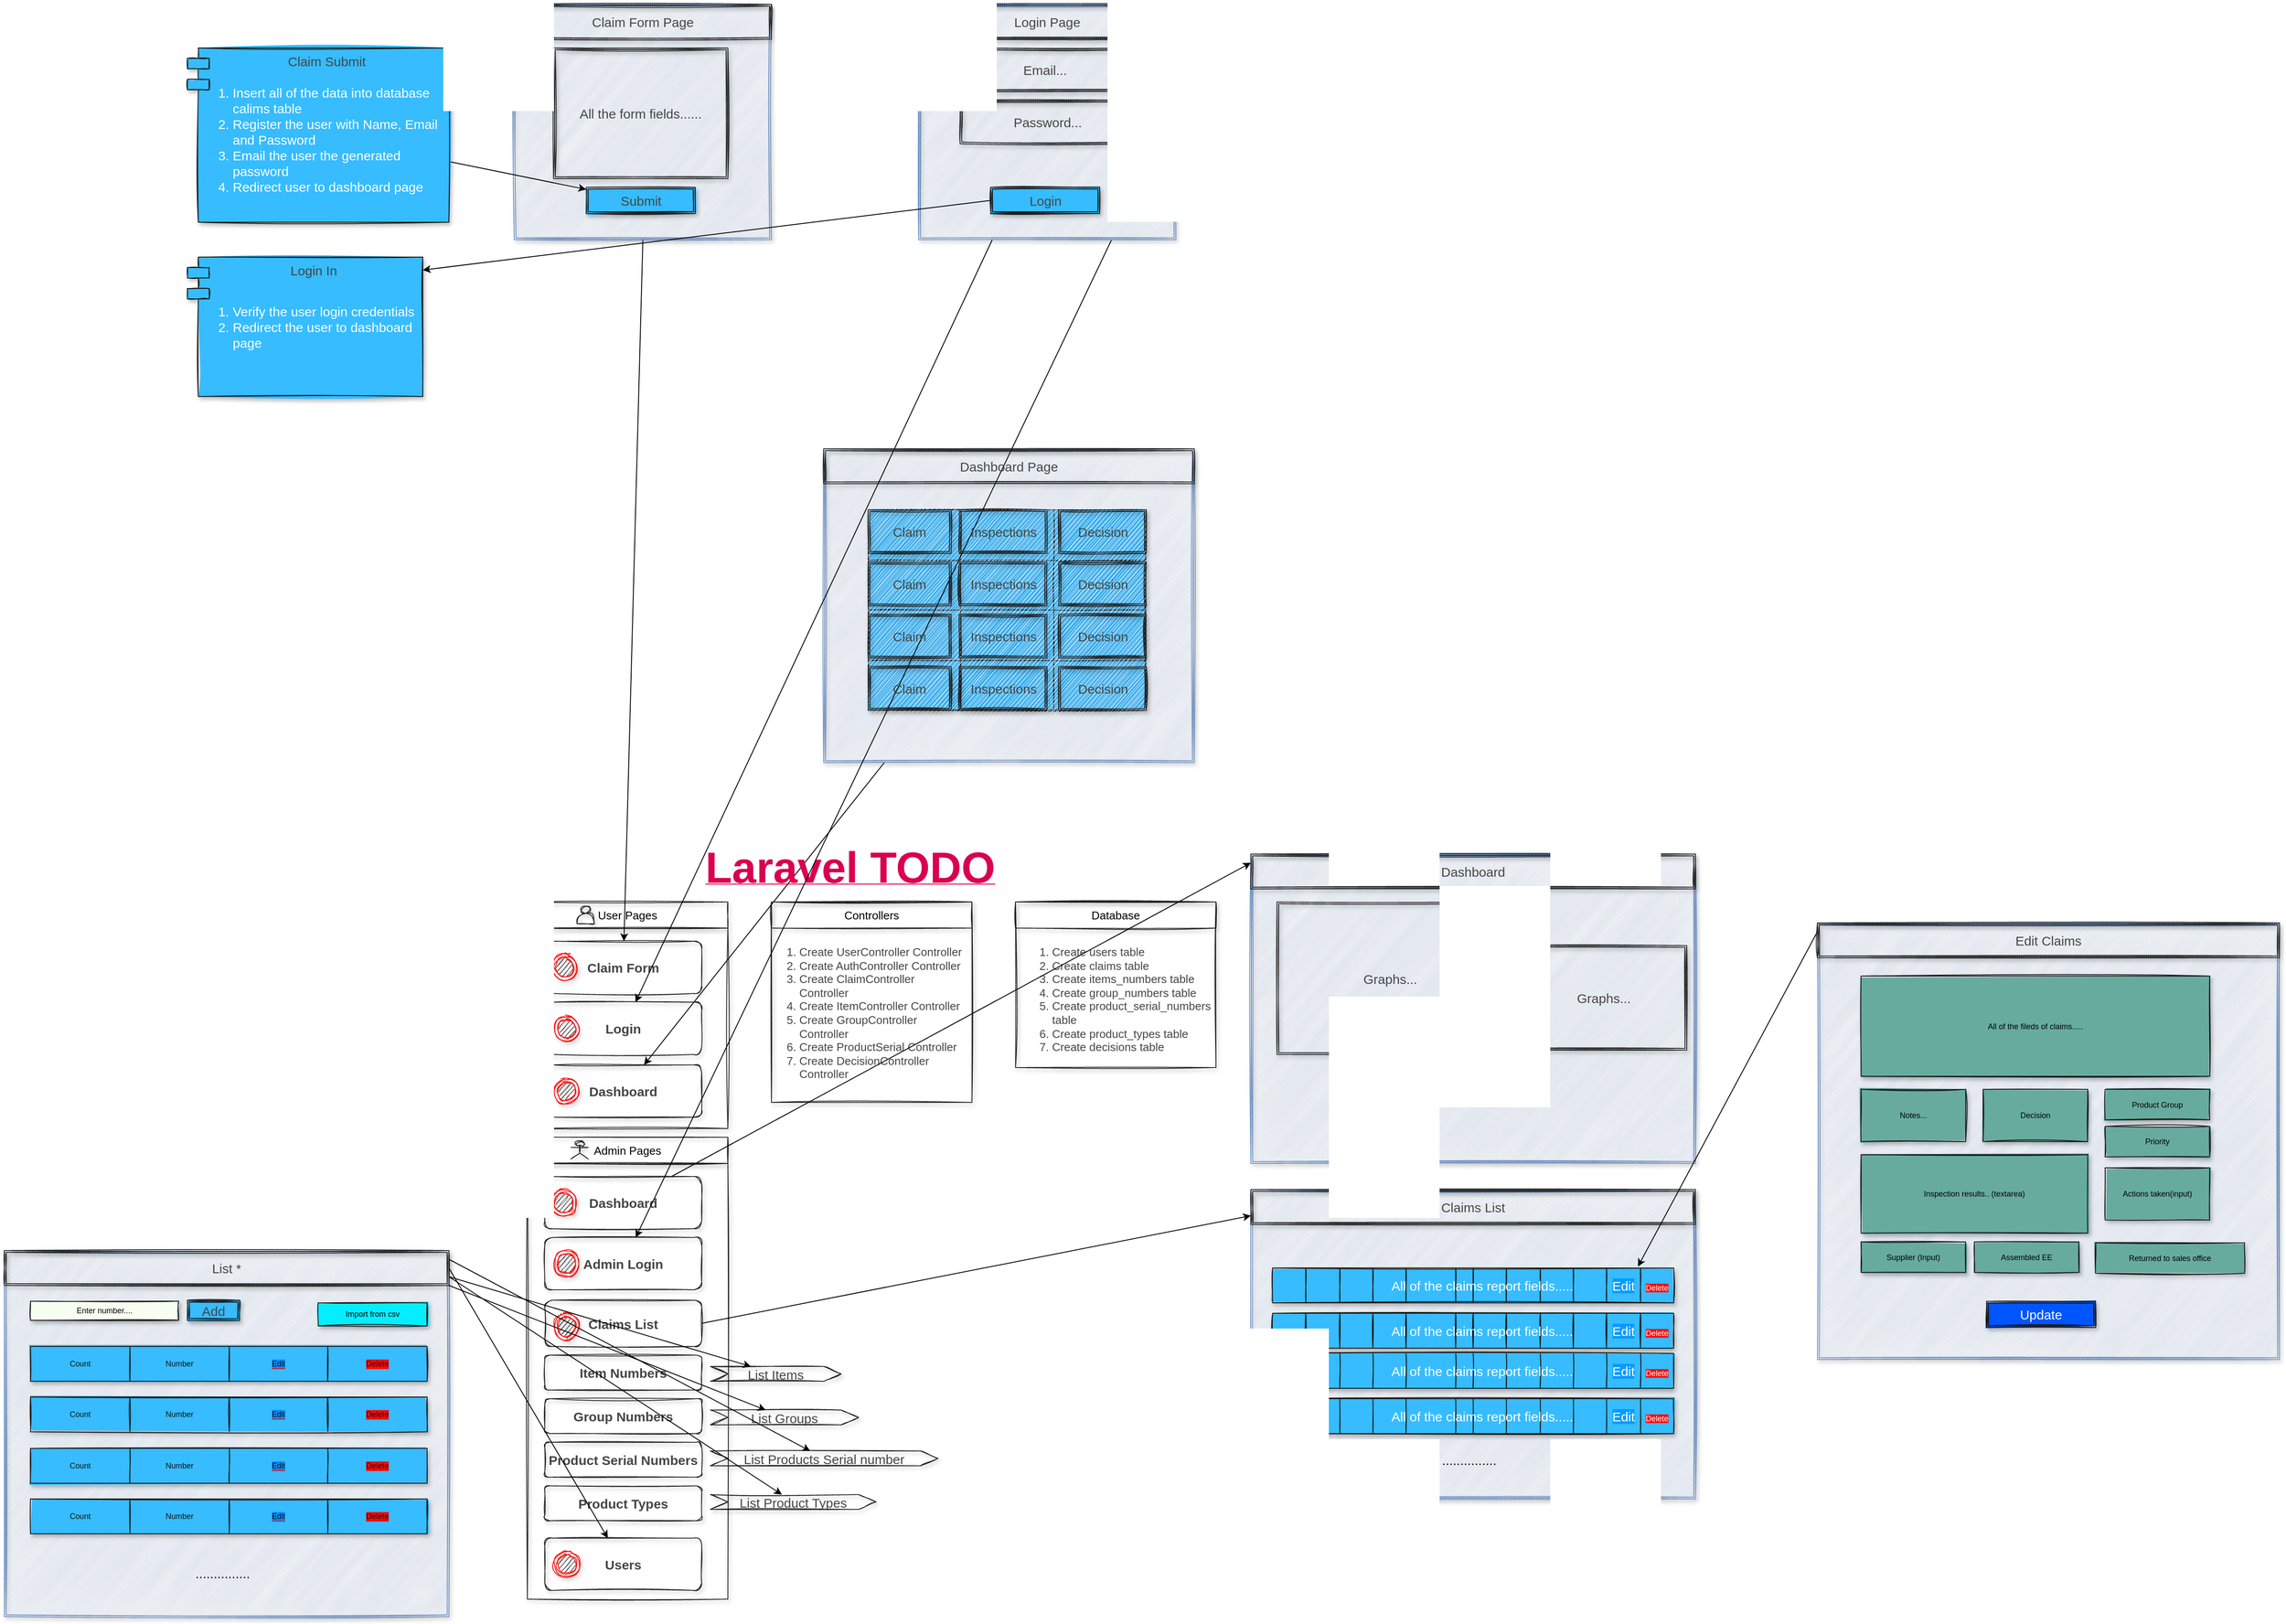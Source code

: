 <mxfile version="16.2.4" type="github" pages="2">
  <diagram id="LiTA-wNop70j2UXsWzjn" name="Projects Wireframe">
    <mxGraphModel dx="2272" dy="1868" grid="1" gridSize="10" guides="1" tooltips="1" connect="1" arrows="1" fold="1" page="1" pageScale="1" pageWidth="850" pageHeight="1100" math="0" shadow="0">
      <root>
        <mxCell id="4n0d5DJK6220EFRmUgS7-0" />
        <mxCell id="4n0d5DJK6220EFRmUgS7-1" parent="4n0d5DJK6220EFRmUgS7-0" />
        <mxCell id="02JnvlSmlGlPBERRK4Ya-316" value="" style="shape=ext;double=1;rounded=0;whiteSpace=wrap;html=1;shadow=1;glass=0;dashed=1;dashPattern=1 1;labelBackgroundColor=none;sketch=1;fontSize=15;strokeColor=#6c8ebf;fillColor=#dae8fc;" parent="4n0d5DJK6220EFRmUgS7-1" vertex="1">
          <mxGeometry x="1530" y="105" width="530" height="500" as="geometry" />
        </mxCell>
        <mxCell id="02JnvlSmlGlPBERRK4Ya-82" value="" style="shape=ext;double=1;rounded=0;whiteSpace=wrap;html=1;shadow=1;glass=0;dashed=1;dashPattern=1 1;labelBackgroundColor=none;sketch=1;fontSize=15;strokeColor=#6c8ebf;fillColor=#dae8fc;" parent="4n0d5DJK6220EFRmUgS7-1" vertex="1">
          <mxGeometry x="880" y="410" width="510" height="355" as="geometry" />
        </mxCell>
        <mxCell id="02JnvlSmlGlPBERRK4Ya-87" value="" style="shape=table;startSize=0;container=1;collapsible=0;childLayout=tableLayout;shadow=1;glass=0;labelBackgroundColor=none;labelBorderColor=none;sketch=1;fillStyle=solid;fontSize=15;fontColor=#FFFFFF;strokeColor=#1A1A1A;fillColor=#36BCFF;html=0;" parent="4n0d5DJK6220EFRmUgS7-1" vertex="1">
          <mxGeometry x="905" y="500" width="460" height="40" as="geometry" />
        </mxCell>
        <mxCell id="02JnvlSmlGlPBERRK4Ya-88" value="" style="shape=tableRow;horizontal=0;startSize=0;swimlaneHead=0;swimlaneBody=0;top=0;left=0;bottom=0;right=0;collapsible=0;dropTarget=0;fillColor=none;points=[[0,0.5],[1,0.5]];portConstraint=eastwest;shadow=1;glass=0;labelBackgroundColor=none;labelBorderColor=none;sketch=1;fillStyle=solid;fontSize=15;fontColor=#FFFFFF;strokeColor=#1A1A1A;html=0;" parent="02JnvlSmlGlPBERRK4Ya-87" vertex="1">
          <mxGeometry width="460" height="40" as="geometry" />
        </mxCell>
        <mxCell id="02JnvlSmlGlPBERRK4Ya-89" value="" style="shape=partialRectangle;html=1;whiteSpace=wrap;connectable=0;overflow=hidden;fillColor=none;top=0;left=0;bottom=0;right=0;pointerEvents=1;shadow=1;glass=0;labelBackgroundColor=none;labelBorderColor=none;sketch=1;fillStyle=solid;fontSize=15;fontColor=#FFFFFF;strokeColor=#1A1A1A;" parent="02JnvlSmlGlPBERRK4Ya-88" vertex="1">
          <mxGeometry width="38" height="40" as="geometry">
            <mxRectangle width="38" height="40" as="alternateBounds" />
          </mxGeometry>
        </mxCell>
        <mxCell id="02JnvlSmlGlPBERRK4Ya-90" value="" style="shape=partialRectangle;html=1;whiteSpace=wrap;connectable=0;overflow=hidden;fillColor=none;top=0;left=0;bottom=0;right=0;pointerEvents=1;shadow=1;glass=0;labelBackgroundColor=none;labelBorderColor=none;sketch=1;fillStyle=solid;fontSize=15;fontColor=#FFFFFF;strokeColor=#1A1A1A;" parent="02JnvlSmlGlPBERRK4Ya-88" vertex="1">
          <mxGeometry x="38" width="39" height="40" as="geometry">
            <mxRectangle width="39" height="40" as="alternateBounds" />
          </mxGeometry>
        </mxCell>
        <mxCell id="02JnvlSmlGlPBERRK4Ya-91" value="" style="shape=partialRectangle;html=1;whiteSpace=wrap;connectable=0;overflow=hidden;fillColor=none;top=0;left=0;bottom=0;right=0;pointerEvents=1;shadow=1;glass=0;labelBackgroundColor=none;labelBorderColor=none;sketch=1;fillStyle=solid;fontSize=15;fontColor=#FFFFFF;strokeColor=#1A1A1A;" parent="02JnvlSmlGlPBERRK4Ya-88" vertex="1">
          <mxGeometry x="77" width="38" height="40" as="geometry">
            <mxRectangle width="38" height="40" as="alternateBounds" />
          </mxGeometry>
        </mxCell>
        <mxCell id="02JnvlSmlGlPBERRK4Ya-92" value="" style="shape=partialRectangle;html=1;whiteSpace=wrap;connectable=0;overflow=hidden;fillColor=none;top=0;left=0;bottom=0;right=0;pointerEvents=1;shadow=1;glass=0;labelBackgroundColor=none;labelBorderColor=none;sketch=1;fillStyle=solid;fontSize=15;fontColor=#FFFFFF;strokeColor=#1A1A1A;" parent="02JnvlSmlGlPBERRK4Ya-88" vertex="1">
          <mxGeometry x="115" width="38" height="40" as="geometry">
            <mxRectangle width="38" height="40" as="alternateBounds" />
          </mxGeometry>
        </mxCell>
        <mxCell id="02JnvlSmlGlPBERRK4Ya-93" value="" style="shape=partialRectangle;html=1;whiteSpace=wrap;connectable=0;overflow=hidden;fillColor=none;top=0;left=0;bottom=0;right=0;pointerEvents=1;shadow=1;glass=0;labelBackgroundColor=none;labelBorderColor=none;sketch=1;fillStyle=solid;fontSize=15;fontColor=#FFFFFF;strokeColor=#1A1A1A;" parent="02JnvlSmlGlPBERRK4Ya-88" vertex="1">
          <mxGeometry x="153" width="57" height="40" as="geometry">
            <mxRectangle width="57" height="40" as="alternateBounds" />
          </mxGeometry>
        </mxCell>
        <mxCell id="02JnvlSmlGlPBERRK4Ya-94" value="" style="shape=partialRectangle;html=1;whiteSpace=wrap;connectable=0;overflow=hidden;fillColor=none;top=0;left=0;bottom=0;right=0;pointerEvents=1;shadow=1;glass=0;labelBackgroundColor=none;labelBorderColor=none;sketch=1;fillStyle=solid;fontSize=15;fontColor=#FFFFFF;strokeColor=#1A1A1A;" parent="02JnvlSmlGlPBERRK4Ya-88" vertex="1">
          <mxGeometry x="210" width="20" height="40" as="geometry">
            <mxRectangle width="20" height="40" as="alternateBounds" />
          </mxGeometry>
        </mxCell>
        <mxCell id="02JnvlSmlGlPBERRK4Ya-95" value="" style="shape=partialRectangle;html=1;whiteSpace=wrap;connectable=0;overflow=hidden;fillColor=none;top=0;left=0;bottom=0;right=0;pointerEvents=1;shadow=1;glass=0;labelBackgroundColor=none;labelBorderColor=none;sketch=1;fillStyle=solid;fontSize=15;fontColor=#FFFFFF;strokeColor=#1A1A1A;" parent="02JnvlSmlGlPBERRK4Ya-88" vertex="1">
          <mxGeometry x="230" width="38" height="40" as="geometry">
            <mxRectangle width="38" height="40" as="alternateBounds" />
          </mxGeometry>
        </mxCell>
        <mxCell id="02JnvlSmlGlPBERRK4Ya-96" value="" style="shape=partialRectangle;html=1;whiteSpace=wrap;connectable=0;overflow=hidden;fillColor=none;top=0;left=0;bottom=0;right=0;pointerEvents=1;shadow=1;glass=0;labelBackgroundColor=none;labelBorderColor=none;sketch=1;fillStyle=solid;fontSize=15;fontColor=#FFFFFF;strokeColor=#1A1A1A;" parent="02JnvlSmlGlPBERRK4Ya-88" vertex="1">
          <mxGeometry x="268" width="39" height="40" as="geometry">
            <mxRectangle width="39" height="40" as="alternateBounds" />
          </mxGeometry>
        </mxCell>
        <mxCell id="02JnvlSmlGlPBERRK4Ya-97" value="" style="shape=partialRectangle;html=1;whiteSpace=wrap;connectable=0;overflow=hidden;fillColor=none;top=0;left=0;bottom=0;right=0;pointerEvents=1;shadow=1;glass=0;labelBackgroundColor=none;labelBorderColor=none;sketch=1;fillStyle=solid;fontSize=15;fontColor=#FFFFFF;strokeColor=#1A1A1A;" parent="02JnvlSmlGlPBERRK4Ya-88" vertex="1">
          <mxGeometry x="307" width="38" height="40" as="geometry">
            <mxRectangle width="38" height="40" as="alternateBounds" />
          </mxGeometry>
        </mxCell>
        <mxCell id="02JnvlSmlGlPBERRK4Ya-98" value="" style="shape=partialRectangle;html=1;whiteSpace=wrap;connectable=0;overflow=hidden;fillColor=none;top=0;left=0;bottom=0;right=0;pointerEvents=1;shadow=1;glass=0;labelBackgroundColor=none;labelBorderColor=none;sketch=1;fillStyle=solid;fontSize=15;fontColor=#FFFFFF;strokeColor=#1A1A1A;" parent="02JnvlSmlGlPBERRK4Ya-88" vertex="1">
          <mxGeometry x="345" width="38" height="40" as="geometry">
            <mxRectangle width="38" height="40" as="alternateBounds" />
          </mxGeometry>
        </mxCell>
        <mxCell id="02JnvlSmlGlPBERRK4Ya-99" value="&lt;span style=&quot;background-color: rgb(5 , 155 , 255)&quot;&gt;Edit&lt;/span&gt;" style="shape=partialRectangle;html=1;whiteSpace=wrap;connectable=0;overflow=hidden;fillColor=none;top=0;left=0;bottom=0;right=0;pointerEvents=1;shadow=1;glass=0;labelBackgroundColor=none;labelBorderColor=none;sketch=1;fillStyle=solid;fontSize=15;fontColor=#FFFFFF;strokeColor=#1A1A1A;" parent="02JnvlSmlGlPBERRK4Ya-88" vertex="1">
          <mxGeometry x="383" width="39" height="40" as="geometry">
            <mxRectangle width="39" height="40" as="alternateBounds" />
          </mxGeometry>
        </mxCell>
        <mxCell id="02JnvlSmlGlPBERRK4Ya-100" value="&lt;font style=&quot;font-size: 9px ; background-color: rgb(255 , 8 , 8)&quot;&gt;Delete&lt;/font&gt;" style="shape=partialRectangle;html=1;whiteSpace=wrap;connectable=0;overflow=hidden;fillColor=none;top=0;left=0;bottom=0;right=0;pointerEvents=1;shadow=1;glass=0;labelBackgroundColor=none;labelBorderColor=none;sketch=1;fillStyle=solid;fontSize=15;fontColor=#FFFFFF;strokeColor=#1A1A1A;" parent="02JnvlSmlGlPBERRK4Ya-88" vertex="1">
          <mxGeometry x="422" width="38" height="40" as="geometry">
            <mxRectangle width="38" height="40" as="alternateBounds" />
          </mxGeometry>
        </mxCell>
        <mxCell id="02JnvlSmlGlPBERRK4Ya-56" value="" style="shape=table;startSize=0;container=1;collapsible=0;childLayout=tableLayout;shadow=1;glass=0;labelBackgroundColor=none;labelBorderColor=none;sketch=1;fillStyle=solid;fontSize=15;fontColor=#FFFFFF;strokeColor=#1A1A1A;fillColor=#36BCFF;html=0;" parent="4n0d5DJK6220EFRmUgS7-1" vertex="1">
          <mxGeometry x="441" y="-370" width="319" height="230" as="geometry" />
        </mxCell>
        <mxCell id="02JnvlSmlGlPBERRK4Ya-57" value="" style="shape=tableRow;horizontal=0;startSize=0;swimlaneHead=0;swimlaneBody=0;top=0;left=0;bottom=0;right=0;collapsible=0;dropTarget=0;fillColor=none;points=[[0,0.5],[1,0.5]];portConstraint=eastwest;shadow=1;glass=0;labelBackgroundColor=none;labelBorderColor=none;sketch=1;fillStyle=solid;fontSize=15;fontColor=#FFFFFF;strokeColor=#1A1A1A;html=0;" parent="02JnvlSmlGlPBERRK4Ya-56" vertex="1">
          <mxGeometry width="319" height="58" as="geometry" />
        </mxCell>
        <mxCell id="02JnvlSmlGlPBERRK4Ya-58" value="" style="shape=partialRectangle;html=1;whiteSpace=wrap;connectable=0;overflow=hidden;fillColor=none;top=0;left=0;bottom=0;right=0;pointerEvents=1;shadow=1;glass=0;labelBackgroundColor=none;labelBorderColor=none;sketch=1;fillStyle=solid;fontSize=15;fontColor=#FFFFFF;strokeColor=#1A1A1A;" parent="02JnvlSmlGlPBERRK4Ya-57" vertex="1">
          <mxGeometry width="106" height="58" as="geometry">
            <mxRectangle width="106" height="58" as="alternateBounds" />
          </mxGeometry>
        </mxCell>
        <mxCell id="02JnvlSmlGlPBERRK4Ya-59" value="" style="shape=partialRectangle;html=1;whiteSpace=wrap;connectable=0;overflow=hidden;fillColor=none;top=0;left=0;bottom=0;right=0;pointerEvents=1;shadow=1;glass=0;labelBackgroundColor=none;labelBorderColor=none;sketch=1;fillStyle=solid;fontSize=15;fontColor=#FFFFFF;strokeColor=#1A1A1A;" parent="02JnvlSmlGlPBERRK4Ya-57" vertex="1">
          <mxGeometry x="106" width="107" height="58" as="geometry">
            <mxRectangle width="107" height="58" as="alternateBounds" />
          </mxGeometry>
        </mxCell>
        <mxCell id="02JnvlSmlGlPBERRK4Ya-60" value="" style="shape=partialRectangle;html=1;whiteSpace=wrap;connectable=0;overflow=hidden;fillColor=none;top=0;left=0;bottom=0;right=0;pointerEvents=1;shadow=1;glass=0;labelBackgroundColor=none;labelBorderColor=none;sketch=1;fillStyle=solid;fontSize=15;fontColor=#FFFFFF;strokeColor=#1A1A1A;" parent="02JnvlSmlGlPBERRK4Ya-57" vertex="1">
          <mxGeometry x="213" width="106" height="58" as="geometry">
            <mxRectangle width="106" height="58" as="alternateBounds" />
          </mxGeometry>
        </mxCell>
        <mxCell id="02JnvlSmlGlPBERRK4Ya-61" value="" style="shape=tableRow;horizontal=0;startSize=0;swimlaneHead=0;swimlaneBody=0;top=0;left=0;bottom=0;right=0;collapsible=0;dropTarget=0;fillColor=none;points=[[0,0.5],[1,0.5]];portConstraint=eastwest;shadow=1;glass=0;labelBackgroundColor=none;labelBorderColor=none;sketch=1;fillStyle=solid;fontSize=15;fontColor=#FFFFFF;strokeColor=#1A1A1A;html=0;" parent="02JnvlSmlGlPBERRK4Ya-56" vertex="1">
          <mxGeometry y="58" width="319" height="57" as="geometry" />
        </mxCell>
        <mxCell id="02JnvlSmlGlPBERRK4Ya-62" value="" style="shape=partialRectangle;html=1;whiteSpace=wrap;connectable=0;overflow=hidden;fillColor=none;top=0;left=0;bottom=0;right=0;pointerEvents=1;shadow=1;glass=0;labelBackgroundColor=none;labelBorderColor=none;sketch=1;fillStyle=solid;fontSize=15;fontColor=#FFFFFF;strokeColor=#1A1A1A;" parent="02JnvlSmlGlPBERRK4Ya-61" vertex="1">
          <mxGeometry width="106" height="57" as="geometry">
            <mxRectangle width="106" height="57" as="alternateBounds" />
          </mxGeometry>
        </mxCell>
        <mxCell id="02JnvlSmlGlPBERRK4Ya-63" value="" style="shape=partialRectangle;html=1;whiteSpace=wrap;connectable=0;overflow=hidden;fillColor=none;top=0;left=0;bottom=0;right=0;pointerEvents=1;shadow=1;glass=0;labelBackgroundColor=none;labelBorderColor=none;sketch=1;fillStyle=solid;fontSize=15;fontColor=#FFFFFF;strokeColor=#1A1A1A;" parent="02JnvlSmlGlPBERRK4Ya-61" vertex="1">
          <mxGeometry x="106" width="107" height="57" as="geometry">
            <mxRectangle width="107" height="57" as="alternateBounds" />
          </mxGeometry>
        </mxCell>
        <mxCell id="02JnvlSmlGlPBERRK4Ya-64" value="" style="shape=partialRectangle;html=1;whiteSpace=wrap;connectable=0;overflow=hidden;fillColor=none;top=0;left=0;bottom=0;right=0;pointerEvents=1;shadow=1;glass=0;labelBackgroundColor=none;labelBorderColor=none;sketch=1;fillStyle=solid;fontSize=15;fontColor=#FFFFFF;strokeColor=#1A1A1A;" parent="02JnvlSmlGlPBERRK4Ya-61" vertex="1">
          <mxGeometry x="213" width="106" height="57" as="geometry">
            <mxRectangle width="106" height="57" as="alternateBounds" />
          </mxGeometry>
        </mxCell>
        <mxCell id="02JnvlSmlGlPBERRK4Ya-65" value="" style="shape=tableRow;horizontal=0;startSize=0;swimlaneHead=0;swimlaneBody=0;top=0;left=0;bottom=0;right=0;collapsible=0;dropTarget=0;fillColor=none;points=[[0,0.5],[1,0.5]];portConstraint=eastwest;shadow=1;glass=0;labelBackgroundColor=none;labelBorderColor=none;sketch=1;fillStyle=solid;fontSize=15;fontColor=#FFFFFF;strokeColor=#1A1A1A;html=0;" parent="02JnvlSmlGlPBERRK4Ya-56" vertex="1">
          <mxGeometry y="115" width="319" height="58" as="geometry" />
        </mxCell>
        <mxCell id="02JnvlSmlGlPBERRK4Ya-66" value="" style="shape=partialRectangle;html=1;whiteSpace=wrap;connectable=0;overflow=hidden;fillColor=none;top=0;left=0;bottom=0;right=0;pointerEvents=1;shadow=1;glass=0;labelBackgroundColor=none;labelBorderColor=none;sketch=1;fillStyle=solid;fontSize=15;fontColor=#FFFFFF;strokeColor=#1A1A1A;" parent="02JnvlSmlGlPBERRK4Ya-65" vertex="1">
          <mxGeometry width="106" height="58" as="geometry">
            <mxRectangle width="106" height="58" as="alternateBounds" />
          </mxGeometry>
        </mxCell>
        <mxCell id="02JnvlSmlGlPBERRK4Ya-67" value="" style="shape=partialRectangle;html=1;whiteSpace=wrap;connectable=0;overflow=hidden;fillColor=none;top=0;left=0;bottom=0;right=0;pointerEvents=1;shadow=1;glass=0;labelBackgroundColor=none;labelBorderColor=none;sketch=1;fillStyle=solid;fontSize=15;fontColor=#FFFFFF;strokeColor=#1A1A1A;" parent="02JnvlSmlGlPBERRK4Ya-65" vertex="1">
          <mxGeometry x="106" width="107" height="58" as="geometry">
            <mxRectangle width="107" height="58" as="alternateBounds" />
          </mxGeometry>
        </mxCell>
        <mxCell id="02JnvlSmlGlPBERRK4Ya-68" value="" style="shape=partialRectangle;html=1;whiteSpace=wrap;connectable=0;overflow=hidden;fillColor=none;top=0;left=0;bottom=0;right=0;pointerEvents=1;shadow=1;glass=0;labelBackgroundColor=none;labelBorderColor=none;sketch=1;fillStyle=solid;fontSize=15;fontColor=#FFFFFF;strokeColor=#1A1A1A;" parent="02JnvlSmlGlPBERRK4Ya-65" vertex="1">
          <mxGeometry x="213" width="106" height="58" as="geometry">
            <mxRectangle width="106" height="58" as="alternateBounds" />
          </mxGeometry>
        </mxCell>
        <mxCell id="02JnvlSmlGlPBERRK4Ya-69" value="" style="shape=tableRow;horizontal=0;startSize=0;swimlaneHead=0;swimlaneBody=0;top=0;left=0;bottom=0;right=0;collapsible=0;dropTarget=0;fillColor=none;points=[[0,0.5],[1,0.5]];portConstraint=eastwest;shadow=1;glass=0;labelBackgroundColor=none;labelBorderColor=none;sketch=1;fillStyle=solid;fontSize=15;fontColor=#FFFFFF;strokeColor=#1A1A1A;html=0;" parent="02JnvlSmlGlPBERRK4Ya-56" vertex="1">
          <mxGeometry y="173" width="319" height="57" as="geometry" />
        </mxCell>
        <mxCell id="02JnvlSmlGlPBERRK4Ya-70" value="" style="shape=partialRectangle;html=1;whiteSpace=wrap;connectable=0;overflow=hidden;fillColor=none;top=0;left=0;bottom=0;right=0;pointerEvents=1;shadow=1;glass=0;labelBackgroundColor=none;labelBorderColor=none;sketch=1;fillStyle=solid;fontSize=15;fontColor=#FFFFFF;strokeColor=#1A1A1A;" parent="02JnvlSmlGlPBERRK4Ya-69" vertex="1">
          <mxGeometry width="106" height="57" as="geometry">
            <mxRectangle width="106" height="57" as="alternateBounds" />
          </mxGeometry>
        </mxCell>
        <mxCell id="02JnvlSmlGlPBERRK4Ya-71" value="" style="shape=partialRectangle;html=1;whiteSpace=wrap;connectable=0;overflow=hidden;fillColor=none;top=0;left=0;bottom=0;right=0;pointerEvents=1;shadow=1;glass=0;labelBackgroundColor=none;labelBorderColor=none;sketch=1;fillStyle=solid;fontSize=15;fontColor=#FFFFFF;strokeColor=#1A1A1A;" parent="02JnvlSmlGlPBERRK4Ya-69" vertex="1">
          <mxGeometry x="106" width="107" height="57" as="geometry">
            <mxRectangle width="107" height="57" as="alternateBounds" />
          </mxGeometry>
        </mxCell>
        <mxCell id="02JnvlSmlGlPBERRK4Ya-72" value="" style="shape=partialRectangle;html=1;whiteSpace=wrap;connectable=0;overflow=hidden;fillColor=none;top=0;left=0;bottom=0;right=0;pointerEvents=1;shadow=1;glass=0;labelBackgroundColor=none;labelBorderColor=none;sketch=1;fillStyle=solid;fontSize=15;fontColor=#FFFFFF;strokeColor=#1A1A1A;" parent="02JnvlSmlGlPBERRK4Ya-69" vertex="1">
          <mxGeometry x="213" width="106" height="57" as="geometry">
            <mxRectangle width="106" height="57" as="alternateBounds" />
          </mxGeometry>
        </mxCell>
        <mxCell id="02JnvlSmlGlPBERRK4Ya-53" style="edgeStyle=none;rounded=0;orthogonalLoop=1;jettySize=auto;html=1;fontSize=15;fontColor=#FFFFFF;" parent="4n0d5DJK6220EFRmUgS7-1" source="02JnvlSmlGlPBERRK4Ya-38" target="WqpIsoiFvAImHQMnmrq4-19" edge="1">
          <mxGeometry relative="1" as="geometry" />
        </mxCell>
        <mxCell id="02JnvlSmlGlPBERRK4Ya-38" value="" style="shape=ext;double=1;rounded=0;whiteSpace=wrap;html=1;shadow=1;glass=0;dashed=1;dashPattern=1 1;labelBackgroundColor=none;sketch=1;fontSize=15;strokeColor=#6c8ebf;fillColor=#dae8fc;" parent="4n0d5DJK6220EFRmUgS7-1" vertex="1">
          <mxGeometry x="390" y="-440" width="425" height="360" as="geometry" />
        </mxCell>
        <mxCell id="O2P4XOxHpDhRckFLwLmB-0" value="" style="whiteSpace=wrap;html=1;shadow=1;glass=0;dashed=1;dashPattern=1 1;sketch=1;fontColor=#333333;strokeColor=#1A1A1A;fillColor=none;" parent="4n0d5DJK6220EFRmUgS7-1" vertex="1">
          <mxGeometry x="610" y="80" width="230" height="190" as="geometry" />
        </mxCell>
        <mxCell id="O2P4XOxHpDhRckFLwLmB-1" value="&lt;font style=&quot;font-size: 50px&quot;&gt;Laravel TODO&lt;/font&gt;" style="text;html=1;align=center;verticalAlign=middle;resizable=0;points=[];autosize=1;strokeColor=none;fillColor=none;fontColor=#D9004F;horizontal=1;fontStyle=5" parent="4n0d5DJK6220EFRmUgS7-1" vertex="1">
          <mxGeometry x="250" y="25" width="340" height="30" as="geometry" />
        </mxCell>
        <mxCell id="O2P4XOxHpDhRckFLwLmB-2" value="Database" style="rounded=0;shadow=1;glass=0;dashed=1;dashPattern=1 1;sketch=1;fontSize=13;fontColor=default;strokeColor=#1A1A1A;fillColor=none;align=center;labelPosition=center;verticalLabelPosition=middle;verticalAlign=middle;labelBackgroundColor=none;whiteSpace=wrap;" parent="4n0d5DJK6220EFRmUgS7-1" vertex="1">
          <mxGeometry x="610" y="80" width="230" height="30" as="geometry" />
        </mxCell>
        <mxCell id="O2P4XOxHpDhRckFLwLmB-4" value="&lt;ol&gt;&lt;li&gt;Create users table&lt;/li&gt;&lt;li&gt;Create claims table&lt;/li&gt;&lt;li&gt;Create items_numbers table&lt;/li&gt;&lt;li&gt;Create group_numbers table&lt;/li&gt;&lt;li&gt;Create product_serial_numbers table&lt;/li&gt;&lt;li&gt;Create product_types table&lt;/li&gt;&lt;li&gt;Create decisions table&lt;/li&gt;&lt;/ol&gt;" style="text;strokeColor=none;fillColor=none;html=1;whiteSpace=wrap;verticalAlign=top;overflow=hidden;shadow=1;glass=0;dashed=1;dashPattern=1 1;labelBackgroundColor=none;sketch=1;fontSize=13;fontColor=#454545;align=left;fontStyle=0" parent="4n0d5DJK6220EFRmUgS7-1" vertex="1">
          <mxGeometry x="610" y="110" width="230" height="160" as="geometry" />
        </mxCell>
        <mxCell id="WqpIsoiFvAImHQMnmrq4-0" value="" style="whiteSpace=wrap;html=1;shadow=1;glass=0;dashed=1;dashPattern=1 1;sketch=1;fontColor=#333333;strokeColor=#1A1A1A;fillColor=none;" parent="4n0d5DJK6220EFRmUgS7-1" vertex="1">
          <mxGeometry x="330" y="80" width="230" height="230" as="geometry" />
        </mxCell>
        <mxCell id="WqpIsoiFvAImHQMnmrq4-1" value="Controllers" style="rounded=0;shadow=1;glass=0;dashed=1;dashPattern=1 1;sketch=1;fontSize=13;fontColor=default;strokeColor=#1A1A1A;fillColor=none;align=center;labelPosition=center;verticalLabelPosition=middle;verticalAlign=middle;labelBackgroundColor=none;whiteSpace=wrap;" parent="4n0d5DJK6220EFRmUgS7-1" vertex="1">
          <mxGeometry x="330" y="80" width="230" height="30" as="geometry" />
        </mxCell>
        <mxCell id="WqpIsoiFvAImHQMnmrq4-2" value="&lt;ol&gt;&lt;li&gt;Create UserController Controller&lt;/li&gt;&lt;li&gt;Create AuthController Controller&lt;/li&gt;&lt;li&gt;Create ClaimController Controller&lt;/li&gt;&lt;li&gt;Create ItemController Controller&lt;/li&gt;&lt;li&gt;Create GroupController Controller&lt;/li&gt;&lt;li&gt;Create ProductSerial Controller&lt;/li&gt;&lt;li&gt;Create DecisionController Controller&lt;/li&gt;&lt;/ol&gt;" style="text;strokeColor=none;fillColor=none;html=1;whiteSpace=wrap;verticalAlign=top;overflow=hidden;shadow=1;glass=0;dashed=1;dashPattern=1 1;labelBackgroundColor=none;sketch=1;fontSize=13;fontColor=#454545;align=left;fontStyle=0" parent="4n0d5DJK6220EFRmUgS7-1" vertex="1">
          <mxGeometry x="320" y="110" width="230" height="200" as="geometry" />
        </mxCell>
        <mxCell id="WqpIsoiFvAImHQMnmrq4-4" value="" style="whiteSpace=wrap;html=1;shadow=1;glass=0;dashed=1;dashPattern=1 1;sketch=1;fontColor=#333333;strokeColor=#1A1A1A;fillColor=none;" parent="4n0d5DJK6220EFRmUgS7-1" vertex="1">
          <mxGeometry x="50" y="110" width="230" height="230" as="geometry" />
        </mxCell>
        <mxCell id="WqpIsoiFvAImHQMnmrq4-5" value="User Pages" style="rounded=0;shadow=1;glass=0;dashed=1;dashPattern=1 1;sketch=1;fontSize=13;fontColor=default;strokeColor=#1A1A1A;fillColor=none;align=center;labelPosition=center;verticalLabelPosition=middle;verticalAlign=middle;labelBackgroundColor=none;whiteSpace=wrap;" parent="4n0d5DJK6220EFRmUgS7-1" vertex="1">
          <mxGeometry x="50" y="80" width="230" height="30" as="geometry" />
        </mxCell>
        <mxCell id="WqpIsoiFvAImHQMnmrq4-13" value="" style="shape=actor;whiteSpace=wrap;html=1;shadow=1;glass=0;dashed=1;dashPattern=1 1;labelBackgroundColor=none;sketch=1;fontSize=13;fontColor=#454545;strokeColor=#1A1A1A;fillColor=none;" parent="4n0d5DJK6220EFRmUgS7-1" vertex="1">
          <mxGeometry x="107" y="85" width="20" height="20" as="geometry" />
        </mxCell>
        <mxCell id="WqpIsoiFvAImHQMnmrq4-14" value="" style="ellipse;html=1;shape=endState;fillColor=#000000;strokeColor=#ff0000;shadow=1;glass=0;dashed=1;dashPattern=1 1;labelBackgroundColor=none;sketch=1;fontSize=13;fontColor=#454545;" parent="4n0d5DJK6220EFRmUgS7-1" vertex="1">
          <mxGeometry x="77" y="140" width="30" height="30" as="geometry" />
        </mxCell>
        <mxCell id="WqpIsoiFvAImHQMnmrq4-16" value="&lt;b&gt;&lt;font style=&quot;font-size: 15px&quot;&gt;Claim Form&lt;/font&gt;&lt;/b&gt;" style="rounded=1;whiteSpace=wrap;html=1;shadow=1;glass=0;dashed=1;dashPattern=1 1;labelBackgroundColor=none;sketch=1;fontSize=13;fontColor=#454545;strokeColor=#1A1A1A;fillColor=none;align=center;verticalAlign=middle;" parent="4n0d5DJK6220EFRmUgS7-1" vertex="1">
          <mxGeometry x="70" y="125" width="180" height="60" as="geometry" />
        </mxCell>
        <mxCell id="WqpIsoiFvAImHQMnmrq4-18" value="&lt;b&gt;&lt;font style=&quot;font-size: 15px&quot;&gt;Login&lt;/font&gt;&lt;/b&gt;" style="rounded=1;whiteSpace=wrap;html=1;shadow=1;glass=0;dashed=1;dashPattern=1 1;labelBackgroundColor=none;sketch=1;fontSize=13;fontColor=#454545;strokeColor=#1A1A1A;fillColor=none;align=center;verticalAlign=middle;" parent="4n0d5DJK6220EFRmUgS7-1" vertex="1">
          <mxGeometry x="70" y="195" width="180" height="60" as="geometry" />
        </mxCell>
        <mxCell id="WqpIsoiFvAImHQMnmrq4-19" value="&lt;b&gt;&lt;font style=&quot;font-size: 15px&quot;&gt;Dashboard&lt;/font&gt;&lt;/b&gt;" style="rounded=1;whiteSpace=wrap;html=1;shadow=1;glass=0;dashed=1;dashPattern=1 1;labelBackgroundColor=none;sketch=1;fontSize=13;fontColor=#454545;strokeColor=#1A1A1A;fillColor=none;align=center;verticalAlign=middle;" parent="4n0d5DJK6220EFRmUgS7-1" vertex="1">
          <mxGeometry x="70" y="267" width="180" height="60" as="geometry" />
        </mxCell>
        <mxCell id="WqpIsoiFvAImHQMnmrq4-20" value="" style="ellipse;html=1;shape=endState;fillColor=#000000;strokeColor=#ff0000;shadow=1;glass=0;dashed=1;dashPattern=1 1;labelBackgroundColor=none;sketch=1;fontSize=15;fontColor=#454545;" parent="4n0d5DJK6220EFRmUgS7-1" vertex="1">
          <mxGeometry x="80" y="210" width="30" height="30" as="geometry" />
        </mxCell>
        <mxCell id="WqpIsoiFvAImHQMnmrq4-21" value="" style="ellipse;html=1;shape=endState;fillColor=#000000;strokeColor=#ff0000;shadow=1;glass=0;dashed=1;dashPattern=1 1;labelBackgroundColor=none;sketch=1;fontSize=15;fontColor=#454545;" parent="4n0d5DJK6220EFRmUgS7-1" vertex="1">
          <mxGeometry x="80" y="282" width="30" height="30" as="geometry" />
        </mxCell>
        <mxCell id="WqpIsoiFvAImHQMnmrq4-22" value="" style="whiteSpace=wrap;html=1;shadow=1;glass=0;dashed=1;dashPattern=1 1;sketch=1;fontColor=#333333;strokeColor=#1A1A1A;fillColor=none;" parent="4n0d5DJK6220EFRmUgS7-1" vertex="1">
          <mxGeometry x="50" y="380" width="230" height="500" as="geometry" />
        </mxCell>
        <mxCell id="WqpIsoiFvAImHQMnmrq4-23" value="Admin Pages" style="rounded=0;shadow=1;glass=0;dashed=1;dashPattern=1 1;sketch=1;fontSize=13;fontColor=default;strokeColor=#1A1A1A;fillColor=none;align=center;labelPosition=center;verticalLabelPosition=middle;verticalAlign=middle;labelBackgroundColor=none;whiteSpace=wrap;" parent="4n0d5DJK6220EFRmUgS7-1" vertex="1">
          <mxGeometry x="50" y="350" width="230" height="30" as="geometry" />
        </mxCell>
        <mxCell id="WqpIsoiFvAImHQMnmrq4-25" value="" style="ellipse;html=1;shape=endState;fillColor=#000000;strokeColor=#ff0000;shadow=1;glass=0;dashed=1;dashPattern=1 1;labelBackgroundColor=none;sketch=1;fontSize=13;fontColor=#454545;" parent="4n0d5DJK6220EFRmUgS7-1" vertex="1">
          <mxGeometry x="77" y="410" width="30" height="30" as="geometry" />
        </mxCell>
        <mxCell id="02JnvlSmlGlPBERRK4Ya-73" style="edgeStyle=none;rounded=0;orthogonalLoop=1;jettySize=auto;html=1;fontSize=15;fontColor=#FFFFFF;entryX=0;entryY=0.25;entryDx=0;entryDy=0;" parent="4n0d5DJK6220EFRmUgS7-1" source="WqpIsoiFvAImHQMnmrq4-26" target="02JnvlSmlGlPBERRK4Ya-76" edge="1">
          <mxGeometry relative="1" as="geometry">
            <mxPoint x="890.0" y="87.722" as="targetPoint" />
          </mxGeometry>
        </mxCell>
        <mxCell id="WqpIsoiFvAImHQMnmrq4-26" value="&lt;b&gt;&lt;font style=&quot;font-size: 15px&quot;&gt;Dashboard&lt;/font&gt;&lt;/b&gt;" style="rounded=1;whiteSpace=wrap;html=1;shadow=1;glass=0;dashed=1;dashPattern=1 1;labelBackgroundColor=none;sketch=1;fontSize=13;fontColor=#454545;strokeColor=#1A1A1A;fillColor=none;align=center;verticalAlign=middle;" parent="4n0d5DJK6220EFRmUgS7-1" vertex="1">
          <mxGeometry x="70" y="395" width="180" height="60" as="geometry" />
        </mxCell>
        <mxCell id="WqpIsoiFvAImHQMnmrq4-27" value="&lt;b&gt;&lt;font style=&quot;font-size: 15px&quot;&gt;Admin Login&lt;/font&gt;&lt;/b&gt;" style="rounded=1;whiteSpace=wrap;html=1;shadow=1;glass=0;dashed=1;dashPattern=1 1;labelBackgroundColor=none;sketch=1;fontSize=13;fontColor=#454545;strokeColor=#1A1A1A;fillColor=none;align=center;verticalAlign=middle;" parent="4n0d5DJK6220EFRmUgS7-1" vertex="1">
          <mxGeometry x="70" y="465" width="180" height="60" as="geometry" />
        </mxCell>
        <mxCell id="02JnvlSmlGlPBERRK4Ya-86" style="edgeStyle=none;rounded=0;orthogonalLoop=1;jettySize=auto;html=1;exitX=1;exitY=0.5;exitDx=0;exitDy=0;entryX=0;entryY=0.75;entryDx=0;entryDy=0;fontSize=15;fontColor=#FFFFFF;" parent="4n0d5DJK6220EFRmUgS7-1" source="WqpIsoiFvAImHQMnmrq4-28" target="02JnvlSmlGlPBERRK4Ya-83" edge="1">
          <mxGeometry relative="1" as="geometry" />
        </mxCell>
        <mxCell id="WqpIsoiFvAImHQMnmrq4-28" value="&lt;span style=&quot;font-size: 15px&quot;&gt;&lt;b&gt;Claims List&lt;br&gt;&lt;/b&gt;&lt;/span&gt;" style="rounded=1;whiteSpace=wrap;html=1;shadow=1;glass=0;dashed=1;dashPattern=1 1;labelBackgroundColor=none;sketch=1;fontSize=13;fontColor=#454545;strokeColor=#1A1A1A;fillColor=none;align=center;verticalAlign=middle;" parent="4n0d5DJK6220EFRmUgS7-1" vertex="1">
          <mxGeometry x="70" y="537" width="180" height="53" as="geometry" />
        </mxCell>
        <mxCell id="WqpIsoiFvAImHQMnmrq4-29" value="" style="ellipse;html=1;shape=endState;fillColor=#000000;strokeColor=#ff0000;shadow=1;glass=0;dashed=1;dashPattern=1 1;labelBackgroundColor=none;sketch=1;fontSize=15;fontColor=#454545;" parent="4n0d5DJK6220EFRmUgS7-1" vertex="1">
          <mxGeometry x="80" y="480" width="30" height="30" as="geometry" />
        </mxCell>
        <mxCell id="WqpIsoiFvAImHQMnmrq4-30" value="" style="ellipse;html=1;shape=endState;fillColor=#000000;strokeColor=#ff0000;shadow=1;glass=0;dashed=1;dashPattern=1 1;labelBackgroundColor=none;sketch=1;fontSize=15;fontColor=#454545;" parent="4n0d5DJK6220EFRmUgS7-1" vertex="1">
          <mxGeometry x="80" y="552" width="30" height="30" as="geometry" />
        </mxCell>
        <mxCell id="WqpIsoiFvAImHQMnmrq4-31" value="" style="shape=umlActor;verticalLabelPosition=bottom;verticalAlign=top;html=1;shadow=1;glass=0;dashed=1;dashPattern=1 1;labelBackgroundColor=none;sketch=1;fontSize=15;fontColor=#454545;strokeColor=#1A1A1A;fillColor=none;" parent="4n0d5DJK6220EFRmUgS7-1" vertex="1">
          <mxGeometry x="100" y="355" width="20" height="20" as="geometry" />
        </mxCell>
        <mxCell id="02JnvlSmlGlPBERRK4Ya-0" value="&lt;span style=&quot;font-size: 15px&quot;&gt;&lt;b&gt;Item Numbers&lt;br&gt;&lt;/b&gt;&lt;/span&gt;" style="rounded=1;whiteSpace=wrap;html=1;shadow=1;glass=0;dashed=1;dashPattern=1 1;labelBackgroundColor=none;sketch=1;fontSize=13;fontColor=#454545;strokeColor=#1A1A1A;fillColor=none;align=center;verticalAlign=middle;" parent="4n0d5DJK6220EFRmUgS7-1" vertex="1">
          <mxGeometry x="70" y="600" width="180" height="40" as="geometry" />
        </mxCell>
        <mxCell id="02JnvlSmlGlPBERRK4Ya-1" value="&lt;span style=&quot;font-size: 15px&quot;&gt;&lt;b&gt;Group Numbers&lt;br&gt;&lt;/b&gt;&lt;/span&gt;" style="rounded=1;whiteSpace=wrap;html=1;shadow=1;glass=0;dashed=1;dashPattern=1 1;labelBackgroundColor=none;sketch=1;fontSize=13;fontColor=#454545;strokeColor=#1A1A1A;fillColor=none;align=center;verticalAlign=middle;" parent="4n0d5DJK6220EFRmUgS7-1" vertex="1">
          <mxGeometry x="70" y="650" width="180" height="40" as="geometry" />
        </mxCell>
        <mxCell id="02JnvlSmlGlPBERRK4Ya-2" value="&lt;span style=&quot;font-size: 15px&quot;&gt;&lt;b&gt;Product Serial Numbers&lt;br&gt;&lt;/b&gt;&lt;/span&gt;" style="rounded=1;whiteSpace=wrap;html=1;shadow=1;glass=0;dashed=1;dashPattern=1 1;labelBackgroundColor=none;sketch=1;fontSize=13;fontColor=#454545;strokeColor=#1A1A1A;fillColor=none;align=center;verticalAlign=middle;" parent="4n0d5DJK6220EFRmUgS7-1" vertex="1">
          <mxGeometry x="70" y="700" width="180" height="40" as="geometry" />
        </mxCell>
        <mxCell id="02JnvlSmlGlPBERRK4Ya-3" value="&lt;span style=&quot;font-size: 15px&quot;&gt;&lt;b&gt;Product Types&lt;br&gt;&lt;/b&gt;&lt;/span&gt;" style="rounded=1;whiteSpace=wrap;html=1;shadow=1;glass=0;dashed=1;dashPattern=1 1;labelBackgroundColor=none;sketch=1;fontSize=13;fontColor=#454545;strokeColor=#1A1A1A;fillColor=none;align=center;verticalAlign=middle;" parent="4n0d5DJK6220EFRmUgS7-1" vertex="1">
          <mxGeometry x="70" y="750" width="180" height="40" as="geometry" />
        </mxCell>
        <mxCell id="02JnvlSmlGlPBERRK4Ya-4" value="" style="swimlane;childLayout=stackLayout;horizontal=1;fillColor=none;horizontalStack=1;resizeParent=1;resizeParentMax=0;resizeLast=0;collapsible=0;strokeColor=none;stackBorder=10;stackSpacing=-12;resizable=1;align=center;points=[];fontColor=#000000;shadow=1;glass=0;dashed=1;dashPattern=1 1;labelBackgroundColor=none;sketch=1;fontSize=15;html=0;" parent="4n0d5DJK6220EFRmUgS7-1" vertex="1">
          <mxGeometry x="250" y="580" width="170" height="60" as="geometry" />
        </mxCell>
        <mxCell id="02JnvlSmlGlPBERRK4Ya-5" value="List Items" style="shape=step;perimeter=stepPerimeter;fixedSize=1;points=[];shadow=1;glass=0;dashed=1;dashPattern=1 1;labelBackgroundColor=none;sketch=1;fontSize=15;fontColor=#454545;strokeColor=#1A1A1A;fillColor=none;html=0;" parent="02JnvlSmlGlPBERRK4Ya-4" vertex="1">
          <mxGeometry x="10" y="33" width="150" height="17" as="geometry" />
        </mxCell>
        <mxCell id="02JnvlSmlGlPBERRK4Ya-8" value="" style="swimlane;childLayout=stackLayout;horizontal=1;fillColor=none;horizontalStack=1;resizeParent=1;resizeParentMax=0;resizeLast=0;collapsible=0;strokeColor=none;stackBorder=10;stackSpacing=-12;resizable=1;align=center;points=[];fontColor=#000000;shadow=1;glass=0;dashed=1;dashPattern=1 1;labelBackgroundColor=none;sketch=1;fontSize=15;html=0;verticalAlign=middle;labelPosition=center;verticalLabelPosition=middle;" parent="4n0d5DJK6220EFRmUgS7-1" vertex="1">
          <mxGeometry x="250" y="630" width="190" height="60" as="geometry" />
        </mxCell>
        <mxCell id="02JnvlSmlGlPBERRK4Ya-9" value="List Groups" style="shape=step;perimeter=stepPerimeter;fixedSize=1;points=[];shadow=1;glass=0;dashed=1;dashPattern=1 1;labelBackgroundColor=none;sketch=1;fontSize=15;fontColor=#454545;strokeColor=#1A1A1A;fillColor=none;html=0;" parent="02JnvlSmlGlPBERRK4Ya-8" vertex="1">
          <mxGeometry x="10" y="33" width="170" height="17" as="geometry" />
        </mxCell>
        <mxCell id="02JnvlSmlGlPBERRK4Ya-12" value="List Products Serial number" style="shape=step;perimeter=stepPerimeter;fixedSize=1;points=[];shadow=1;glass=0;dashed=1;dashPattern=1 1;labelBackgroundColor=none;sketch=1;fontSize=15;fontColor=#454545;strokeColor=#1A1A1A;fillColor=none;html=0;" parent="4n0d5DJK6220EFRmUgS7-1" vertex="1">
          <mxGeometry x="260" y="710" width="261" height="17" as="geometry" />
        </mxCell>
        <mxCell id="02JnvlSmlGlPBERRK4Ya-13" value="List Product Types" style="shape=step;perimeter=stepPerimeter;fixedSize=1;points=[];shadow=1;glass=0;dashed=1;dashPattern=1 1;labelBackgroundColor=none;sketch=1;fontSize=15;fontColor=#454545;strokeColor=#1A1A1A;fillColor=none;html=0;" parent="4n0d5DJK6220EFRmUgS7-1" vertex="1">
          <mxGeometry x="260" y="760" width="190" height="17" as="geometry" />
        </mxCell>
        <mxCell id="02JnvlSmlGlPBERRK4Ya-19" style="edgeStyle=none;rounded=0;orthogonalLoop=1;jettySize=auto;html=1;exitX=0.5;exitY=1;exitDx=0;exitDy=0;fontSize=15;fontColor=#454545;" parent="4n0d5DJK6220EFRmUgS7-1" source="02JnvlSmlGlPBERRK4Ya-15" target="WqpIsoiFvAImHQMnmrq4-16" edge="1">
          <mxGeometry relative="1" as="geometry" />
        </mxCell>
        <mxCell id="02JnvlSmlGlPBERRK4Ya-15" value="" style="shape=ext;double=1;rounded=0;whiteSpace=wrap;html=1;shadow=1;glass=0;dashed=1;dashPattern=1 1;labelBackgroundColor=none;sketch=1;fontSize=15;strokeColor=#6c8ebf;fillColor=#dae8fc;" parent="4n0d5DJK6220EFRmUgS7-1" vertex="1">
          <mxGeometry x="35" y="-950" width="295" height="270" as="geometry" />
        </mxCell>
        <mxCell id="02JnvlSmlGlPBERRK4Ya-16" value="Claim Form Page" style="shape=ext;double=1;rounded=0;whiteSpace=wrap;html=1;shadow=1;glass=0;dashed=1;dashPattern=1 1;labelBackgroundColor=none;sketch=1;fontSize=15;fontColor=#454545;strokeColor=#1A1A1A;fillColor=none;" parent="4n0d5DJK6220EFRmUgS7-1" vertex="1">
          <mxGeometry x="35" y="-950" width="295" height="40" as="geometry" />
        </mxCell>
        <mxCell id="02JnvlSmlGlPBERRK4Ya-20" value="All the form fields......" style="shape=ext;double=1;rounded=0;whiteSpace=wrap;html=1;shadow=1;glass=0;dashed=1;dashPattern=1 1;labelBackgroundColor=none;sketch=1;fontSize=15;fontColor=#454545;strokeColor=#1A1A1A;fillColor=none;" parent="4n0d5DJK6220EFRmUgS7-1" vertex="1">
          <mxGeometry x="80" y="-900" width="200" height="150" as="geometry" />
        </mxCell>
        <mxCell id="02JnvlSmlGlPBERRK4Ya-21" value="Submit" style="shape=ext;double=1;rounded=0;whiteSpace=wrap;html=1;shadow=1;glass=0;labelBackgroundColor=none;sketch=1;fontSize=15;fontColor=#454545;strokeColor=#1A1A1A;fillColor=#36BCFF;fillStyle=solid;" parent="4n0d5DJK6220EFRmUgS7-1" vertex="1">
          <mxGeometry x="117.5" y="-740" width="125" height="30" as="geometry" />
        </mxCell>
        <mxCell id="02JnvlSmlGlPBERRK4Ya-23" style="edgeStyle=none;rounded=0;orthogonalLoop=1;jettySize=auto;html=1;fontSize=15;fontColor=#454545;" parent="4n0d5DJK6220EFRmUgS7-1" source="02JnvlSmlGlPBERRK4Ya-22" target="02JnvlSmlGlPBERRK4Ya-21" edge="1">
          <mxGeometry relative="1" as="geometry" />
        </mxCell>
        <mxCell id="02JnvlSmlGlPBERRK4Ya-22" value="Claim Submit" style="shape=module;align=left;spacingLeft=20;align=center;verticalAlign=top;shadow=1;glass=0;labelBackgroundColor=none;sketch=1;fillStyle=solid;fontSize=15;fontColor=#454545;strokeColor=#1A1A1A;fillColor=#36BCFF;html=0;jettyWidth=25;jettyHeight=12;labelBorderColor=none;" parent="4n0d5DJK6220EFRmUgS7-1" vertex="1">
          <mxGeometry x="-340" y="-900" width="300" height="200" as="geometry" />
        </mxCell>
        <mxCell id="02JnvlSmlGlPBERRK4Ya-27" value="&lt;ol style=&quot;line-height: 1.2&quot;&gt;&lt;li&gt;&lt;span&gt;Insert all of the data into database calims table&lt;/span&gt;&lt;/li&gt;&lt;li&gt;Register the user with Name, Email and Password&lt;/li&gt;&lt;li&gt;Email the user the generated password&lt;/li&gt;&lt;li&gt;Redirect user to dashboard page&lt;/li&gt;&lt;/ol&gt;" style="text;strokeColor=none;fillColor=none;html=1;whiteSpace=wrap;verticalAlign=middle;overflow=hidden;shadow=1;glass=0;labelBackgroundColor=none;labelBorderColor=none;sketch=1;fillStyle=solid;fontSize=15;fontColor=#FFFFFF;align=left;" parent="4n0d5DJK6220EFRmUgS7-1" vertex="1">
          <mxGeometry x="-330" y="-880" width="280" height="170" as="geometry" />
        </mxCell>
        <mxCell id="02JnvlSmlGlPBERRK4Ya-34" style="edgeStyle=none;rounded=0;orthogonalLoop=1;jettySize=auto;html=1;fontSize=15;fontColor=#FFFFFF;" parent="4n0d5DJK6220EFRmUgS7-1" source="02JnvlSmlGlPBERRK4Ya-29" target="WqpIsoiFvAImHQMnmrq4-18" edge="1">
          <mxGeometry relative="1" as="geometry" />
        </mxCell>
        <mxCell id="02JnvlSmlGlPBERRK4Ya-81" style="edgeStyle=none;rounded=0;orthogonalLoop=1;jettySize=auto;html=1;exitX=0.75;exitY=1;exitDx=0;exitDy=0;fontSize=15;fontColor=#FFFFFF;" parent="4n0d5DJK6220EFRmUgS7-1" source="02JnvlSmlGlPBERRK4Ya-29" target="WqpIsoiFvAImHQMnmrq4-27" edge="1">
          <mxGeometry relative="1" as="geometry" />
        </mxCell>
        <mxCell id="02JnvlSmlGlPBERRK4Ya-29" value="" style="shape=ext;double=1;rounded=0;whiteSpace=wrap;html=1;shadow=1;glass=0;dashed=1;dashPattern=1 1;labelBackgroundColor=none;sketch=1;fontSize=15;strokeColor=#6c8ebf;fillColor=#dae8fc;" parent="4n0d5DJK6220EFRmUgS7-1" vertex="1">
          <mxGeometry x="499" y="-950" width="295" height="270" as="geometry" />
        </mxCell>
        <mxCell id="02JnvlSmlGlPBERRK4Ya-30" value="Login Page" style="shape=ext;double=1;rounded=0;whiteSpace=wrap;html=1;shadow=1;glass=0;dashed=1;dashPattern=1 1;labelBackgroundColor=none;sketch=1;fontSize=15;fontColor=#454545;strokeColor=#1A1A1A;fillColor=none;" parent="4n0d5DJK6220EFRmUgS7-1" vertex="1">
          <mxGeometry x="499" y="-950" width="295" height="40" as="geometry" />
        </mxCell>
        <mxCell id="02JnvlSmlGlPBERRK4Ya-31" value="Email..." style="shape=ext;double=1;rounded=0;whiteSpace=wrap;html=1;shadow=1;glass=0;dashed=1;dashPattern=1 1;labelBackgroundColor=none;sketch=1;fontSize=15;fontColor=#454545;strokeColor=#1A1A1A;fillColor=none;" parent="4n0d5DJK6220EFRmUgS7-1" vertex="1">
          <mxGeometry x="544" y="-900" width="200" height="50" as="geometry" />
        </mxCell>
        <mxCell id="02JnvlSmlGlPBERRK4Ya-35" style="edgeStyle=none;rounded=0;orthogonalLoop=1;jettySize=auto;html=1;exitX=0;exitY=0.5;exitDx=0;exitDy=0;fontSize=15;fontColor=#FFFFFF;entryX=1;entryY=0.093;entryDx=0;entryDy=0;entryPerimeter=0;" parent="4n0d5DJK6220EFRmUgS7-1" source="02JnvlSmlGlPBERRK4Ya-32" target="02JnvlSmlGlPBERRK4Ya-36" edge="1">
          <mxGeometry relative="1" as="geometry">
            <mxPoint x="-120" y="-550" as="targetPoint" />
          </mxGeometry>
        </mxCell>
        <mxCell id="02JnvlSmlGlPBERRK4Ya-32" value="Login" style="shape=ext;double=1;rounded=0;whiteSpace=wrap;html=1;shadow=1;glass=0;labelBackgroundColor=none;sketch=1;fontSize=15;fontColor=#454545;strokeColor=#1A1A1A;fillColor=#36BCFF;fillStyle=solid;" parent="4n0d5DJK6220EFRmUgS7-1" vertex="1">
          <mxGeometry x="581.5" y="-740" width="125" height="30" as="geometry" />
        </mxCell>
        <mxCell id="02JnvlSmlGlPBERRK4Ya-33" value="Password..." style="shape=ext;double=1;rounded=0;whiteSpace=wrap;html=1;shadow=1;glass=0;dashed=1;dashPattern=1 1;labelBackgroundColor=none;sketch=1;fontSize=15;fontColor=#454545;strokeColor=#1A1A1A;fillColor=none;" parent="4n0d5DJK6220EFRmUgS7-1" vertex="1">
          <mxGeometry x="546.5" y="-840" width="200" height="50" as="geometry" />
        </mxCell>
        <mxCell id="02JnvlSmlGlPBERRK4Ya-36" value="Login In" style="shape=module;align=left;spacingLeft=20;align=center;verticalAlign=top;shadow=1;glass=0;labelBackgroundColor=none;sketch=1;fillStyle=solid;fontSize=15;fontColor=#454545;strokeColor=#1A1A1A;fillColor=#36BCFF;html=0;jettyWidth=25;jettyHeight=12;labelBorderColor=none;" parent="4n0d5DJK6220EFRmUgS7-1" vertex="1">
          <mxGeometry x="-340" y="-660" width="270" height="160" as="geometry" />
        </mxCell>
        <mxCell id="02JnvlSmlGlPBERRK4Ya-37" value="&lt;ol style=&quot;line-height: 1.2&quot;&gt;&lt;li&gt;Verify the user login credentials&lt;/li&gt;&lt;li&gt;Redirect the user to dashboard page&lt;/li&gt;&lt;/ol&gt;" style="text;strokeColor=none;fillColor=none;html=1;whiteSpace=wrap;verticalAlign=middle;overflow=hidden;shadow=1;glass=0;labelBackgroundColor=none;labelBorderColor=none;sketch=1;fillStyle=solid;fontSize=15;fontColor=#FFFFFF;align=left;" parent="4n0d5DJK6220EFRmUgS7-1" vertex="1">
          <mxGeometry x="-330" y="-630" width="260" height="100" as="geometry" />
        </mxCell>
        <mxCell id="02JnvlSmlGlPBERRK4Ya-39" value="Dashboard Page" style="shape=ext;double=1;rounded=0;whiteSpace=wrap;html=1;shadow=1;glass=0;dashed=1;dashPattern=1 1;labelBackgroundColor=none;sketch=1;fontSize=15;fontColor=#454545;strokeColor=#1A1A1A;fillColor=none;" parent="4n0d5DJK6220EFRmUgS7-1" vertex="1">
          <mxGeometry x="390" y="-440" width="425" height="40" as="geometry" />
        </mxCell>
        <mxCell id="02JnvlSmlGlPBERRK4Ya-40" value="Claim" style="shape=ext;double=1;rounded=0;whiteSpace=wrap;html=1;shadow=1;glass=0;dashed=1;dashPattern=1 1;labelBackgroundColor=none;sketch=1;fontSize=15;fontColor=#454545;strokeColor=#1A1A1A;fillColor=none;" parent="4n0d5DJK6220EFRmUgS7-1" vertex="1">
          <mxGeometry x="441" y="-370" width="95" height="50" as="geometry" />
        </mxCell>
        <mxCell id="02JnvlSmlGlPBERRK4Ya-42" value="Inspections" style="shape=ext;double=1;rounded=0;whiteSpace=wrap;html=1;shadow=1;glass=0;dashed=1;dashPattern=1 1;labelBackgroundColor=none;sketch=1;fontSize=15;fontColor=#454545;strokeColor=#1A1A1A;fillColor=none;" parent="4n0d5DJK6220EFRmUgS7-1" vertex="1">
          <mxGeometry x="545.5" y="-370" width="100.5" height="50" as="geometry" />
        </mxCell>
        <mxCell id="02JnvlSmlGlPBERRK4Ya-43" value="Decision" style="shape=ext;double=1;rounded=0;whiteSpace=wrap;html=1;shadow=1;glass=0;dashed=1;dashPattern=1 1;labelBackgroundColor=none;sketch=1;fontSize=15;fontColor=#454545;strokeColor=#1A1A1A;fillColor=none;" parent="4n0d5DJK6220EFRmUgS7-1" vertex="1">
          <mxGeometry x="659.5" y="-370" width="100.5" height="50" as="geometry" />
        </mxCell>
        <mxCell id="02JnvlSmlGlPBERRK4Ya-44" value="Claim" style="shape=ext;double=1;rounded=0;whiteSpace=wrap;html=1;shadow=1;glass=0;dashed=1;dashPattern=1 1;labelBackgroundColor=none;sketch=1;fontSize=15;fontColor=#454545;strokeColor=#1A1A1A;fillColor=none;" parent="4n0d5DJK6220EFRmUgS7-1" vertex="1">
          <mxGeometry x="441" y="-310" width="95" height="50" as="geometry" />
        </mxCell>
        <mxCell id="02JnvlSmlGlPBERRK4Ya-45" value="Inspections" style="shape=ext;double=1;rounded=0;whiteSpace=wrap;html=1;shadow=1;glass=0;dashed=1;dashPattern=1 1;labelBackgroundColor=none;sketch=1;fontSize=15;fontColor=#454545;strokeColor=#1A1A1A;fillColor=none;" parent="4n0d5DJK6220EFRmUgS7-1" vertex="1">
          <mxGeometry x="545.5" y="-310" width="100.5" height="50" as="geometry" />
        </mxCell>
        <mxCell id="02JnvlSmlGlPBERRK4Ya-46" value="Decision" style="shape=ext;double=1;rounded=0;whiteSpace=wrap;html=1;shadow=1;glass=0;dashed=1;dashPattern=1 1;labelBackgroundColor=none;sketch=1;fontSize=15;fontColor=#454545;strokeColor=#1A1A1A;fillColor=none;" parent="4n0d5DJK6220EFRmUgS7-1" vertex="1">
          <mxGeometry x="659.5" y="-310" width="100.5" height="50" as="geometry" />
        </mxCell>
        <mxCell id="02JnvlSmlGlPBERRK4Ya-47" value="Claim" style="shape=ext;double=1;rounded=0;whiteSpace=wrap;html=1;shadow=1;glass=0;dashed=1;dashPattern=1 1;labelBackgroundColor=none;sketch=1;fontSize=15;fontColor=#454545;strokeColor=#1A1A1A;fillColor=none;" parent="4n0d5DJK6220EFRmUgS7-1" vertex="1">
          <mxGeometry x="441" y="-250" width="95" height="50" as="geometry" />
        </mxCell>
        <mxCell id="02JnvlSmlGlPBERRK4Ya-48" value="Inspections" style="shape=ext;double=1;rounded=0;whiteSpace=wrap;html=1;shadow=1;glass=0;dashed=1;dashPattern=1 1;labelBackgroundColor=none;sketch=1;fontSize=15;fontColor=#454545;strokeColor=#1A1A1A;fillColor=none;" parent="4n0d5DJK6220EFRmUgS7-1" vertex="1">
          <mxGeometry x="545.5" y="-250" width="100.5" height="50" as="geometry" />
        </mxCell>
        <mxCell id="02JnvlSmlGlPBERRK4Ya-49" value="Decision" style="shape=ext;double=1;rounded=0;whiteSpace=wrap;html=1;shadow=1;glass=0;dashed=1;dashPattern=1 1;labelBackgroundColor=none;sketch=1;fontSize=15;fontColor=#454545;strokeColor=#1A1A1A;fillColor=none;" parent="4n0d5DJK6220EFRmUgS7-1" vertex="1">
          <mxGeometry x="659.5" y="-250" width="100.5" height="50" as="geometry" />
        </mxCell>
        <mxCell id="02JnvlSmlGlPBERRK4Ya-50" value="Claim" style="shape=ext;double=1;rounded=0;whiteSpace=wrap;html=1;shadow=1;glass=0;dashed=1;dashPattern=1 1;labelBackgroundColor=none;sketch=1;fontSize=15;fontColor=#454545;strokeColor=#1A1A1A;fillColor=none;" parent="4n0d5DJK6220EFRmUgS7-1" vertex="1">
          <mxGeometry x="441" y="-190" width="95" height="50" as="geometry" />
        </mxCell>
        <mxCell id="02JnvlSmlGlPBERRK4Ya-51" value="Inspections" style="shape=ext;double=1;rounded=0;whiteSpace=wrap;html=1;shadow=1;glass=0;dashed=1;dashPattern=1 1;labelBackgroundColor=none;sketch=1;fontSize=15;fontColor=#454545;strokeColor=#1A1A1A;fillColor=none;" parent="4n0d5DJK6220EFRmUgS7-1" vertex="1">
          <mxGeometry x="545.5" y="-190" width="100.5" height="50" as="geometry" />
        </mxCell>
        <mxCell id="02JnvlSmlGlPBERRK4Ya-52" value="Decision" style="shape=ext;double=1;rounded=0;whiteSpace=wrap;html=1;shadow=1;glass=0;dashed=1;dashPattern=1 1;labelBackgroundColor=none;sketch=1;fontSize=15;fontColor=#454545;strokeColor=#1A1A1A;fillColor=none;" parent="4n0d5DJK6220EFRmUgS7-1" vertex="1">
          <mxGeometry x="659.5" y="-190" width="100.5" height="50" as="geometry" />
        </mxCell>
        <mxCell id="02JnvlSmlGlPBERRK4Ya-54" value="&lt;b&gt;&lt;font style=&quot;font-size: 15px&quot;&gt;Users&lt;br&gt;&lt;/font&gt;&lt;/b&gt;" style="rounded=1;whiteSpace=wrap;html=1;shadow=1;glass=0;dashed=1;dashPattern=1 1;labelBackgroundColor=none;sketch=1;fontSize=13;fontColor=#454545;strokeColor=#1A1A1A;fillColor=none;align=center;verticalAlign=middle;" parent="4n0d5DJK6220EFRmUgS7-1" vertex="1">
          <mxGeometry x="70" y="810" width="180" height="60" as="geometry" />
        </mxCell>
        <mxCell id="02JnvlSmlGlPBERRK4Ya-55" value="" style="ellipse;html=1;shape=endState;fillColor=#000000;strokeColor=#ff0000;shadow=1;glass=0;dashed=1;dashPattern=1 1;labelBackgroundColor=none;sketch=1;fontSize=15;fontColor=#454545;" parent="4n0d5DJK6220EFRmUgS7-1" vertex="1">
          <mxGeometry x="80" y="825" width="30" height="30" as="geometry" />
        </mxCell>
        <mxCell id="02JnvlSmlGlPBERRK4Ya-75" value="" style="shape=ext;double=1;rounded=0;whiteSpace=wrap;html=1;shadow=1;glass=0;dashed=1;dashPattern=1 1;labelBackgroundColor=none;sketch=1;fontSize=15;strokeColor=#6c8ebf;fillColor=#dae8fc;" parent="4n0d5DJK6220EFRmUgS7-1" vertex="1">
          <mxGeometry x="880" y="25" width="510" height="355" as="geometry" />
        </mxCell>
        <mxCell id="02JnvlSmlGlPBERRK4Ya-76" value="Dashboard" style="shape=ext;double=1;rounded=0;whiteSpace=wrap;html=1;shadow=1;glass=0;dashed=1;dashPattern=1 1;labelBackgroundColor=none;sketch=1;fontSize=15;fontColor=#454545;strokeColor=#1A1A1A;fillColor=none;" parent="4n0d5DJK6220EFRmUgS7-1" vertex="1">
          <mxGeometry x="880" y="25" width="510" height="40" as="geometry" />
        </mxCell>
        <mxCell id="02JnvlSmlGlPBERRK4Ya-77" value="Graphs..." style="shape=ext;double=1;rounded=0;whiteSpace=wrap;html=1;shadow=1;glass=0;dashed=1;dashPattern=1 1;labelBackgroundColor=none;sketch=1;fontSize=15;fontColor=#454545;strokeColor=#1A1A1A;fillColor=none;" parent="4n0d5DJK6220EFRmUgS7-1" vertex="1">
          <mxGeometry x="910" y="80" width="260" height="175" as="geometry" />
        </mxCell>
        <mxCell id="02JnvlSmlGlPBERRK4Ya-80" value="Graphs..." style="shape=ext;double=1;rounded=0;whiteSpace=wrap;html=1;shadow=1;glass=0;dashed=1;dashPattern=1 1;labelBackgroundColor=none;sketch=1;fontSize=15;fontColor=#454545;strokeColor=#1A1A1A;fillColor=none;" parent="4n0d5DJK6220EFRmUgS7-1" vertex="1">
          <mxGeometry x="1190" y="130" width="190" height="120" as="geometry" />
        </mxCell>
        <mxCell id="02JnvlSmlGlPBERRK4Ya-83" value="Claims List" style="shape=ext;double=1;rounded=0;whiteSpace=wrap;html=1;shadow=1;glass=0;dashed=1;dashPattern=1 1;labelBackgroundColor=none;sketch=1;fontSize=15;fontColor=#454545;strokeColor=#1A1A1A;fillColor=none;" parent="4n0d5DJK6220EFRmUgS7-1" vertex="1">
          <mxGeometry x="880" y="410" width="510" height="40" as="geometry" />
        </mxCell>
        <mxCell id="02JnvlSmlGlPBERRK4Ya-101" value="All of the claims report fields....." style="text;html=1;align=center;verticalAlign=middle;resizable=0;points=[];autosize=1;strokeColor=none;fillColor=none;fontSize=15;fontColor=#FFFFFF;" parent="4n0d5DJK6220EFRmUgS7-1" vertex="1">
          <mxGeometry x="1035" y="510" width="220" height="20" as="geometry" />
        </mxCell>
        <mxCell id="02JnvlSmlGlPBERRK4Ya-147" value="&lt;font color=&quot;#121212&quot;&gt;...............&lt;/font&gt;" style="text;html=1;align=center;verticalAlign=middle;resizable=0;points=[];autosize=1;strokeColor=none;fillColor=none;fontSize=15;fontColor=#FFFFFF;" parent="4n0d5DJK6220EFRmUgS7-1" vertex="1">
          <mxGeometry x="1090" y="710" width="80" height="20" as="geometry" />
        </mxCell>
        <mxCell id="02JnvlSmlGlPBERRK4Ya-148" value="" style="shape=table;startSize=0;container=1;collapsible=0;childLayout=tableLayout;shadow=1;glass=0;labelBackgroundColor=none;labelBorderColor=none;sketch=1;fillStyle=solid;fontSize=15;fontColor=#FFFFFF;strokeColor=#1A1A1A;fillColor=#36BCFF;html=0;" parent="4n0d5DJK6220EFRmUgS7-1" vertex="1">
          <mxGeometry x="905" y="552" width="460" height="40" as="geometry" />
        </mxCell>
        <mxCell id="02JnvlSmlGlPBERRK4Ya-149" value="" style="shape=tableRow;horizontal=0;startSize=0;swimlaneHead=0;swimlaneBody=0;top=0;left=0;bottom=0;right=0;collapsible=0;dropTarget=0;fillColor=none;points=[[0,0.5],[1,0.5]];portConstraint=eastwest;shadow=1;glass=0;labelBackgroundColor=none;labelBorderColor=none;sketch=1;fillStyle=solid;fontSize=15;fontColor=#FFFFFF;strokeColor=#1A1A1A;html=0;" parent="02JnvlSmlGlPBERRK4Ya-148" vertex="1">
          <mxGeometry width="460" height="40" as="geometry" />
        </mxCell>
        <mxCell id="02JnvlSmlGlPBERRK4Ya-150" value="" style="shape=partialRectangle;html=1;whiteSpace=wrap;connectable=0;overflow=hidden;fillColor=none;top=0;left=0;bottom=0;right=0;pointerEvents=1;shadow=1;glass=0;labelBackgroundColor=none;labelBorderColor=none;sketch=1;fillStyle=solid;fontSize=15;fontColor=#FFFFFF;strokeColor=#1A1A1A;" parent="02JnvlSmlGlPBERRK4Ya-149" vertex="1">
          <mxGeometry width="38" height="40" as="geometry">
            <mxRectangle width="38" height="40" as="alternateBounds" />
          </mxGeometry>
        </mxCell>
        <mxCell id="02JnvlSmlGlPBERRK4Ya-151" value="" style="shape=partialRectangle;html=1;whiteSpace=wrap;connectable=0;overflow=hidden;fillColor=none;top=0;left=0;bottom=0;right=0;pointerEvents=1;shadow=1;glass=0;labelBackgroundColor=none;labelBorderColor=none;sketch=1;fillStyle=solid;fontSize=15;fontColor=#FFFFFF;strokeColor=#1A1A1A;" parent="02JnvlSmlGlPBERRK4Ya-149" vertex="1">
          <mxGeometry x="38" width="39" height="40" as="geometry">
            <mxRectangle width="39" height="40" as="alternateBounds" />
          </mxGeometry>
        </mxCell>
        <mxCell id="02JnvlSmlGlPBERRK4Ya-152" value="" style="shape=partialRectangle;html=1;whiteSpace=wrap;connectable=0;overflow=hidden;fillColor=none;top=0;left=0;bottom=0;right=0;pointerEvents=1;shadow=1;glass=0;labelBackgroundColor=none;labelBorderColor=none;sketch=1;fillStyle=solid;fontSize=15;fontColor=#FFFFFF;strokeColor=#1A1A1A;" parent="02JnvlSmlGlPBERRK4Ya-149" vertex="1">
          <mxGeometry x="77" width="38" height="40" as="geometry">
            <mxRectangle width="38" height="40" as="alternateBounds" />
          </mxGeometry>
        </mxCell>
        <mxCell id="02JnvlSmlGlPBERRK4Ya-153" value="" style="shape=partialRectangle;html=1;whiteSpace=wrap;connectable=0;overflow=hidden;fillColor=none;top=0;left=0;bottom=0;right=0;pointerEvents=1;shadow=1;glass=0;labelBackgroundColor=none;labelBorderColor=none;sketch=1;fillStyle=solid;fontSize=15;fontColor=#FFFFFF;strokeColor=#1A1A1A;" parent="02JnvlSmlGlPBERRK4Ya-149" vertex="1">
          <mxGeometry x="115" width="38" height="40" as="geometry">
            <mxRectangle width="38" height="40" as="alternateBounds" />
          </mxGeometry>
        </mxCell>
        <mxCell id="02JnvlSmlGlPBERRK4Ya-154" value="" style="shape=partialRectangle;html=1;whiteSpace=wrap;connectable=0;overflow=hidden;fillColor=none;top=0;left=0;bottom=0;right=0;pointerEvents=1;shadow=1;glass=0;labelBackgroundColor=none;labelBorderColor=none;sketch=1;fillStyle=solid;fontSize=15;fontColor=#FFFFFF;strokeColor=#1A1A1A;" parent="02JnvlSmlGlPBERRK4Ya-149" vertex="1">
          <mxGeometry x="153" width="57" height="40" as="geometry">
            <mxRectangle width="57" height="40" as="alternateBounds" />
          </mxGeometry>
        </mxCell>
        <mxCell id="02JnvlSmlGlPBERRK4Ya-155" value="" style="shape=partialRectangle;html=1;whiteSpace=wrap;connectable=0;overflow=hidden;fillColor=none;top=0;left=0;bottom=0;right=0;pointerEvents=1;shadow=1;glass=0;labelBackgroundColor=none;labelBorderColor=none;sketch=1;fillStyle=solid;fontSize=15;fontColor=#FFFFFF;strokeColor=#1A1A1A;" parent="02JnvlSmlGlPBERRK4Ya-149" vertex="1">
          <mxGeometry x="210" width="20" height="40" as="geometry">
            <mxRectangle width="20" height="40" as="alternateBounds" />
          </mxGeometry>
        </mxCell>
        <mxCell id="02JnvlSmlGlPBERRK4Ya-156" value="" style="shape=partialRectangle;html=1;whiteSpace=wrap;connectable=0;overflow=hidden;fillColor=none;top=0;left=0;bottom=0;right=0;pointerEvents=1;shadow=1;glass=0;labelBackgroundColor=none;labelBorderColor=none;sketch=1;fillStyle=solid;fontSize=15;fontColor=#FFFFFF;strokeColor=#1A1A1A;" parent="02JnvlSmlGlPBERRK4Ya-149" vertex="1">
          <mxGeometry x="230" width="38" height="40" as="geometry">
            <mxRectangle width="38" height="40" as="alternateBounds" />
          </mxGeometry>
        </mxCell>
        <mxCell id="02JnvlSmlGlPBERRK4Ya-157" value="" style="shape=partialRectangle;html=1;whiteSpace=wrap;connectable=0;overflow=hidden;fillColor=none;top=0;left=0;bottom=0;right=0;pointerEvents=1;shadow=1;glass=0;labelBackgroundColor=none;labelBorderColor=none;sketch=1;fillStyle=solid;fontSize=15;fontColor=#FFFFFF;strokeColor=#1A1A1A;" parent="02JnvlSmlGlPBERRK4Ya-149" vertex="1">
          <mxGeometry x="268" width="39" height="40" as="geometry">
            <mxRectangle width="39" height="40" as="alternateBounds" />
          </mxGeometry>
        </mxCell>
        <mxCell id="02JnvlSmlGlPBERRK4Ya-158" value="" style="shape=partialRectangle;html=1;whiteSpace=wrap;connectable=0;overflow=hidden;fillColor=none;top=0;left=0;bottom=0;right=0;pointerEvents=1;shadow=1;glass=0;labelBackgroundColor=none;labelBorderColor=none;sketch=1;fillStyle=solid;fontSize=15;fontColor=#FFFFFF;strokeColor=#1A1A1A;" parent="02JnvlSmlGlPBERRK4Ya-149" vertex="1">
          <mxGeometry x="307" width="38" height="40" as="geometry">
            <mxRectangle width="38" height="40" as="alternateBounds" />
          </mxGeometry>
        </mxCell>
        <mxCell id="02JnvlSmlGlPBERRK4Ya-159" value="" style="shape=partialRectangle;html=1;whiteSpace=wrap;connectable=0;overflow=hidden;fillColor=none;top=0;left=0;bottom=0;right=0;pointerEvents=1;shadow=1;glass=0;labelBackgroundColor=none;labelBorderColor=none;sketch=1;fillStyle=solid;fontSize=15;fontColor=#FFFFFF;strokeColor=#1A1A1A;" parent="02JnvlSmlGlPBERRK4Ya-149" vertex="1">
          <mxGeometry x="345" width="38" height="40" as="geometry">
            <mxRectangle width="38" height="40" as="alternateBounds" />
          </mxGeometry>
        </mxCell>
        <mxCell id="02JnvlSmlGlPBERRK4Ya-160" value="&lt;span style=&quot;background-color: rgb(5 , 155 , 255)&quot;&gt;Edit&lt;/span&gt;" style="shape=partialRectangle;html=1;whiteSpace=wrap;connectable=0;overflow=hidden;fillColor=none;top=0;left=0;bottom=0;right=0;pointerEvents=1;shadow=1;glass=0;labelBackgroundColor=none;labelBorderColor=none;sketch=1;fillStyle=solid;fontSize=15;fontColor=#FFFFFF;strokeColor=#1A1A1A;" parent="02JnvlSmlGlPBERRK4Ya-149" vertex="1">
          <mxGeometry x="383" width="39" height="40" as="geometry">
            <mxRectangle width="39" height="40" as="alternateBounds" />
          </mxGeometry>
        </mxCell>
        <mxCell id="02JnvlSmlGlPBERRK4Ya-161" value="&lt;font style=&quot;font-size: 9px ; background-color: rgb(255 , 8 , 8)&quot;&gt;Delete&lt;/font&gt;" style="shape=partialRectangle;html=1;whiteSpace=wrap;connectable=0;overflow=hidden;fillColor=none;top=0;left=0;bottom=0;right=0;pointerEvents=1;shadow=1;glass=0;labelBackgroundColor=none;labelBorderColor=none;sketch=1;fillStyle=solid;fontSize=15;fontColor=#FFFFFF;strokeColor=#1A1A1A;" parent="02JnvlSmlGlPBERRK4Ya-149" vertex="1">
          <mxGeometry x="422" width="38" height="40" as="geometry">
            <mxRectangle width="38" height="40" as="alternateBounds" />
          </mxGeometry>
        </mxCell>
        <mxCell id="02JnvlSmlGlPBERRK4Ya-162" value="All of the claims report fields....." style="text;html=1;align=center;verticalAlign=middle;resizable=0;points=[];autosize=1;strokeColor=none;fillColor=none;fontSize=15;fontColor=#FFFFFF;" parent="4n0d5DJK6220EFRmUgS7-1" vertex="1">
          <mxGeometry x="1035" y="562" width="220" height="20" as="geometry" />
        </mxCell>
        <mxCell id="02JnvlSmlGlPBERRK4Ya-163" value="" style="shape=table;startSize=0;container=1;collapsible=0;childLayout=tableLayout;shadow=1;glass=0;labelBackgroundColor=none;labelBorderColor=none;sketch=1;fillStyle=solid;fontSize=15;fontColor=#FFFFFF;strokeColor=#1A1A1A;fillColor=#36BCFF;html=0;" parent="4n0d5DJK6220EFRmUgS7-1" vertex="1">
          <mxGeometry x="905" y="598" width="460" height="40" as="geometry" />
        </mxCell>
        <mxCell id="02JnvlSmlGlPBERRK4Ya-164" value="" style="shape=tableRow;horizontal=0;startSize=0;swimlaneHead=0;swimlaneBody=0;top=0;left=0;bottom=0;right=0;collapsible=0;dropTarget=0;fillColor=none;points=[[0,0.5],[1,0.5]];portConstraint=eastwest;shadow=1;glass=0;labelBackgroundColor=none;labelBorderColor=none;sketch=1;fillStyle=solid;fontSize=15;fontColor=#FFFFFF;strokeColor=#1A1A1A;html=0;" parent="02JnvlSmlGlPBERRK4Ya-163" vertex="1">
          <mxGeometry width="460" height="40" as="geometry" />
        </mxCell>
        <mxCell id="02JnvlSmlGlPBERRK4Ya-165" value="" style="shape=partialRectangle;html=1;whiteSpace=wrap;connectable=0;overflow=hidden;fillColor=none;top=0;left=0;bottom=0;right=0;pointerEvents=1;shadow=1;glass=0;labelBackgroundColor=none;labelBorderColor=none;sketch=1;fillStyle=solid;fontSize=15;fontColor=#FFFFFF;strokeColor=#1A1A1A;" parent="02JnvlSmlGlPBERRK4Ya-164" vertex="1">
          <mxGeometry width="38" height="40" as="geometry">
            <mxRectangle width="38" height="40" as="alternateBounds" />
          </mxGeometry>
        </mxCell>
        <mxCell id="02JnvlSmlGlPBERRK4Ya-166" value="" style="shape=partialRectangle;html=1;whiteSpace=wrap;connectable=0;overflow=hidden;fillColor=none;top=0;left=0;bottom=0;right=0;pointerEvents=1;shadow=1;glass=0;labelBackgroundColor=none;labelBorderColor=none;sketch=1;fillStyle=solid;fontSize=15;fontColor=#FFFFFF;strokeColor=#1A1A1A;" parent="02JnvlSmlGlPBERRK4Ya-164" vertex="1">
          <mxGeometry x="38" width="39" height="40" as="geometry">
            <mxRectangle width="39" height="40" as="alternateBounds" />
          </mxGeometry>
        </mxCell>
        <mxCell id="02JnvlSmlGlPBERRK4Ya-167" value="" style="shape=partialRectangle;html=1;whiteSpace=wrap;connectable=0;overflow=hidden;fillColor=none;top=0;left=0;bottom=0;right=0;pointerEvents=1;shadow=1;glass=0;labelBackgroundColor=none;labelBorderColor=none;sketch=1;fillStyle=solid;fontSize=15;fontColor=#FFFFFF;strokeColor=#1A1A1A;" parent="02JnvlSmlGlPBERRK4Ya-164" vertex="1">
          <mxGeometry x="77" width="38" height="40" as="geometry">
            <mxRectangle width="38" height="40" as="alternateBounds" />
          </mxGeometry>
        </mxCell>
        <mxCell id="02JnvlSmlGlPBERRK4Ya-168" value="" style="shape=partialRectangle;html=1;whiteSpace=wrap;connectable=0;overflow=hidden;fillColor=none;top=0;left=0;bottom=0;right=0;pointerEvents=1;shadow=1;glass=0;labelBackgroundColor=none;labelBorderColor=none;sketch=1;fillStyle=solid;fontSize=15;fontColor=#FFFFFF;strokeColor=#1A1A1A;" parent="02JnvlSmlGlPBERRK4Ya-164" vertex="1">
          <mxGeometry x="115" width="38" height="40" as="geometry">
            <mxRectangle width="38" height="40" as="alternateBounds" />
          </mxGeometry>
        </mxCell>
        <mxCell id="02JnvlSmlGlPBERRK4Ya-169" value="" style="shape=partialRectangle;html=1;whiteSpace=wrap;connectable=0;overflow=hidden;fillColor=none;top=0;left=0;bottom=0;right=0;pointerEvents=1;shadow=1;glass=0;labelBackgroundColor=none;labelBorderColor=none;sketch=1;fillStyle=solid;fontSize=15;fontColor=#FFFFFF;strokeColor=#1A1A1A;" parent="02JnvlSmlGlPBERRK4Ya-164" vertex="1">
          <mxGeometry x="153" width="57" height="40" as="geometry">
            <mxRectangle width="57" height="40" as="alternateBounds" />
          </mxGeometry>
        </mxCell>
        <mxCell id="02JnvlSmlGlPBERRK4Ya-170" value="" style="shape=partialRectangle;html=1;whiteSpace=wrap;connectable=0;overflow=hidden;fillColor=none;top=0;left=0;bottom=0;right=0;pointerEvents=1;shadow=1;glass=0;labelBackgroundColor=none;labelBorderColor=none;sketch=1;fillStyle=solid;fontSize=15;fontColor=#FFFFFF;strokeColor=#1A1A1A;" parent="02JnvlSmlGlPBERRK4Ya-164" vertex="1">
          <mxGeometry x="210" width="20" height="40" as="geometry">
            <mxRectangle width="20" height="40" as="alternateBounds" />
          </mxGeometry>
        </mxCell>
        <mxCell id="02JnvlSmlGlPBERRK4Ya-171" value="" style="shape=partialRectangle;html=1;whiteSpace=wrap;connectable=0;overflow=hidden;fillColor=none;top=0;left=0;bottom=0;right=0;pointerEvents=1;shadow=1;glass=0;labelBackgroundColor=none;labelBorderColor=none;sketch=1;fillStyle=solid;fontSize=15;fontColor=#FFFFFF;strokeColor=#1A1A1A;" parent="02JnvlSmlGlPBERRK4Ya-164" vertex="1">
          <mxGeometry x="230" width="38" height="40" as="geometry">
            <mxRectangle width="38" height="40" as="alternateBounds" />
          </mxGeometry>
        </mxCell>
        <mxCell id="02JnvlSmlGlPBERRK4Ya-172" value="" style="shape=partialRectangle;html=1;whiteSpace=wrap;connectable=0;overflow=hidden;fillColor=none;top=0;left=0;bottom=0;right=0;pointerEvents=1;shadow=1;glass=0;labelBackgroundColor=none;labelBorderColor=none;sketch=1;fillStyle=solid;fontSize=15;fontColor=#FFFFFF;strokeColor=#1A1A1A;" parent="02JnvlSmlGlPBERRK4Ya-164" vertex="1">
          <mxGeometry x="268" width="39" height="40" as="geometry">
            <mxRectangle width="39" height="40" as="alternateBounds" />
          </mxGeometry>
        </mxCell>
        <mxCell id="02JnvlSmlGlPBERRK4Ya-173" value="" style="shape=partialRectangle;html=1;whiteSpace=wrap;connectable=0;overflow=hidden;fillColor=none;top=0;left=0;bottom=0;right=0;pointerEvents=1;shadow=1;glass=0;labelBackgroundColor=none;labelBorderColor=none;sketch=1;fillStyle=solid;fontSize=15;fontColor=#FFFFFF;strokeColor=#1A1A1A;" parent="02JnvlSmlGlPBERRK4Ya-164" vertex="1">
          <mxGeometry x="307" width="38" height="40" as="geometry">
            <mxRectangle width="38" height="40" as="alternateBounds" />
          </mxGeometry>
        </mxCell>
        <mxCell id="02JnvlSmlGlPBERRK4Ya-174" value="" style="shape=partialRectangle;html=1;whiteSpace=wrap;connectable=0;overflow=hidden;fillColor=none;top=0;left=0;bottom=0;right=0;pointerEvents=1;shadow=1;glass=0;labelBackgroundColor=none;labelBorderColor=none;sketch=1;fillStyle=solid;fontSize=15;fontColor=#FFFFFF;strokeColor=#1A1A1A;" parent="02JnvlSmlGlPBERRK4Ya-164" vertex="1">
          <mxGeometry x="345" width="38" height="40" as="geometry">
            <mxRectangle width="38" height="40" as="alternateBounds" />
          </mxGeometry>
        </mxCell>
        <mxCell id="02JnvlSmlGlPBERRK4Ya-175" value="&lt;span style=&quot;background-color: rgb(5 , 155 , 255)&quot;&gt;Edit&lt;/span&gt;" style="shape=partialRectangle;html=1;whiteSpace=wrap;connectable=0;overflow=hidden;fillColor=none;top=0;left=0;bottom=0;right=0;pointerEvents=1;shadow=1;glass=0;labelBackgroundColor=none;labelBorderColor=none;sketch=1;fillStyle=solid;fontSize=15;fontColor=#FFFFFF;strokeColor=#1A1A1A;" parent="02JnvlSmlGlPBERRK4Ya-164" vertex="1">
          <mxGeometry x="383" width="39" height="40" as="geometry">
            <mxRectangle width="39" height="40" as="alternateBounds" />
          </mxGeometry>
        </mxCell>
        <mxCell id="02JnvlSmlGlPBERRK4Ya-176" value="&lt;font style=&quot;font-size: 9px ; background-color: rgb(255 , 8 , 8)&quot;&gt;Delete&lt;/font&gt;" style="shape=partialRectangle;html=1;whiteSpace=wrap;connectable=0;overflow=hidden;fillColor=none;top=0;left=0;bottom=0;right=0;pointerEvents=1;shadow=1;glass=0;labelBackgroundColor=none;labelBorderColor=none;sketch=1;fillStyle=solid;fontSize=15;fontColor=#FFFFFF;strokeColor=#1A1A1A;" parent="02JnvlSmlGlPBERRK4Ya-164" vertex="1">
          <mxGeometry x="422" width="38" height="40" as="geometry">
            <mxRectangle width="38" height="40" as="alternateBounds" />
          </mxGeometry>
        </mxCell>
        <mxCell id="02JnvlSmlGlPBERRK4Ya-177" value="All of the claims report fields....." style="text;html=1;align=center;verticalAlign=middle;resizable=0;points=[];autosize=1;strokeColor=none;fillColor=none;fontSize=15;fontColor=#FFFFFF;" parent="4n0d5DJK6220EFRmUgS7-1" vertex="1">
          <mxGeometry x="1035" y="608" width="220" height="20" as="geometry" />
        </mxCell>
        <mxCell id="02JnvlSmlGlPBERRK4Ya-178" value="" style="shape=table;startSize=0;container=1;collapsible=0;childLayout=tableLayout;shadow=1;glass=0;labelBackgroundColor=none;labelBorderColor=none;sketch=1;fillStyle=solid;fontSize=15;fontColor=#FFFFFF;strokeColor=#1A1A1A;fillColor=#36BCFF;html=0;" parent="4n0d5DJK6220EFRmUgS7-1" vertex="1">
          <mxGeometry x="905" y="650" width="460" height="40" as="geometry" />
        </mxCell>
        <mxCell id="02JnvlSmlGlPBERRK4Ya-179" value="" style="shape=tableRow;horizontal=0;startSize=0;swimlaneHead=0;swimlaneBody=0;top=0;left=0;bottom=0;right=0;collapsible=0;dropTarget=0;fillColor=none;points=[[0,0.5],[1,0.5]];portConstraint=eastwest;shadow=1;glass=0;labelBackgroundColor=none;labelBorderColor=none;sketch=1;fillStyle=solid;fontSize=15;fontColor=#FFFFFF;strokeColor=#1A1A1A;html=0;" parent="02JnvlSmlGlPBERRK4Ya-178" vertex="1">
          <mxGeometry width="460" height="40" as="geometry" />
        </mxCell>
        <mxCell id="02JnvlSmlGlPBERRK4Ya-180" value="" style="shape=partialRectangle;html=1;whiteSpace=wrap;connectable=0;overflow=hidden;fillColor=none;top=0;left=0;bottom=0;right=0;pointerEvents=1;shadow=1;glass=0;labelBackgroundColor=none;labelBorderColor=none;sketch=1;fillStyle=solid;fontSize=15;fontColor=#FFFFFF;strokeColor=#1A1A1A;" parent="02JnvlSmlGlPBERRK4Ya-179" vertex="1">
          <mxGeometry width="38" height="40" as="geometry">
            <mxRectangle width="38" height="40" as="alternateBounds" />
          </mxGeometry>
        </mxCell>
        <mxCell id="02JnvlSmlGlPBERRK4Ya-181" value="" style="shape=partialRectangle;html=1;whiteSpace=wrap;connectable=0;overflow=hidden;fillColor=none;top=0;left=0;bottom=0;right=0;pointerEvents=1;shadow=1;glass=0;labelBackgroundColor=none;labelBorderColor=none;sketch=1;fillStyle=solid;fontSize=15;fontColor=#FFFFFF;strokeColor=#1A1A1A;" parent="02JnvlSmlGlPBERRK4Ya-179" vertex="1">
          <mxGeometry x="38" width="39" height="40" as="geometry">
            <mxRectangle width="39" height="40" as="alternateBounds" />
          </mxGeometry>
        </mxCell>
        <mxCell id="02JnvlSmlGlPBERRK4Ya-182" value="" style="shape=partialRectangle;html=1;whiteSpace=wrap;connectable=0;overflow=hidden;fillColor=none;top=0;left=0;bottom=0;right=0;pointerEvents=1;shadow=1;glass=0;labelBackgroundColor=none;labelBorderColor=none;sketch=1;fillStyle=solid;fontSize=15;fontColor=#FFFFFF;strokeColor=#1A1A1A;" parent="02JnvlSmlGlPBERRK4Ya-179" vertex="1">
          <mxGeometry x="77" width="38" height="40" as="geometry">
            <mxRectangle width="38" height="40" as="alternateBounds" />
          </mxGeometry>
        </mxCell>
        <mxCell id="02JnvlSmlGlPBERRK4Ya-183" value="" style="shape=partialRectangle;html=1;whiteSpace=wrap;connectable=0;overflow=hidden;fillColor=none;top=0;left=0;bottom=0;right=0;pointerEvents=1;shadow=1;glass=0;labelBackgroundColor=none;labelBorderColor=none;sketch=1;fillStyle=solid;fontSize=15;fontColor=#FFFFFF;strokeColor=#1A1A1A;" parent="02JnvlSmlGlPBERRK4Ya-179" vertex="1">
          <mxGeometry x="115" width="38" height="40" as="geometry">
            <mxRectangle width="38" height="40" as="alternateBounds" />
          </mxGeometry>
        </mxCell>
        <mxCell id="02JnvlSmlGlPBERRK4Ya-184" value="" style="shape=partialRectangle;html=1;whiteSpace=wrap;connectable=0;overflow=hidden;fillColor=none;top=0;left=0;bottom=0;right=0;pointerEvents=1;shadow=1;glass=0;labelBackgroundColor=none;labelBorderColor=none;sketch=1;fillStyle=solid;fontSize=15;fontColor=#FFFFFF;strokeColor=#1A1A1A;" parent="02JnvlSmlGlPBERRK4Ya-179" vertex="1">
          <mxGeometry x="153" width="57" height="40" as="geometry">
            <mxRectangle width="57" height="40" as="alternateBounds" />
          </mxGeometry>
        </mxCell>
        <mxCell id="02JnvlSmlGlPBERRK4Ya-185" value="" style="shape=partialRectangle;html=1;whiteSpace=wrap;connectable=0;overflow=hidden;fillColor=none;top=0;left=0;bottom=0;right=0;pointerEvents=1;shadow=1;glass=0;labelBackgroundColor=none;labelBorderColor=none;sketch=1;fillStyle=solid;fontSize=15;fontColor=#FFFFFF;strokeColor=#1A1A1A;" parent="02JnvlSmlGlPBERRK4Ya-179" vertex="1">
          <mxGeometry x="210" width="20" height="40" as="geometry">
            <mxRectangle width="20" height="40" as="alternateBounds" />
          </mxGeometry>
        </mxCell>
        <mxCell id="02JnvlSmlGlPBERRK4Ya-186" value="" style="shape=partialRectangle;html=1;whiteSpace=wrap;connectable=0;overflow=hidden;fillColor=none;top=0;left=0;bottom=0;right=0;pointerEvents=1;shadow=1;glass=0;labelBackgroundColor=none;labelBorderColor=none;sketch=1;fillStyle=solid;fontSize=15;fontColor=#FFFFFF;strokeColor=#1A1A1A;" parent="02JnvlSmlGlPBERRK4Ya-179" vertex="1">
          <mxGeometry x="230" width="38" height="40" as="geometry">
            <mxRectangle width="38" height="40" as="alternateBounds" />
          </mxGeometry>
        </mxCell>
        <mxCell id="02JnvlSmlGlPBERRK4Ya-187" value="" style="shape=partialRectangle;html=1;whiteSpace=wrap;connectable=0;overflow=hidden;fillColor=none;top=0;left=0;bottom=0;right=0;pointerEvents=1;shadow=1;glass=0;labelBackgroundColor=none;labelBorderColor=none;sketch=1;fillStyle=solid;fontSize=15;fontColor=#FFFFFF;strokeColor=#1A1A1A;" parent="02JnvlSmlGlPBERRK4Ya-179" vertex="1">
          <mxGeometry x="268" width="39" height="40" as="geometry">
            <mxRectangle width="39" height="40" as="alternateBounds" />
          </mxGeometry>
        </mxCell>
        <mxCell id="02JnvlSmlGlPBERRK4Ya-188" value="" style="shape=partialRectangle;html=1;whiteSpace=wrap;connectable=0;overflow=hidden;fillColor=none;top=0;left=0;bottom=0;right=0;pointerEvents=1;shadow=1;glass=0;labelBackgroundColor=none;labelBorderColor=none;sketch=1;fillStyle=solid;fontSize=15;fontColor=#FFFFFF;strokeColor=#1A1A1A;" parent="02JnvlSmlGlPBERRK4Ya-179" vertex="1">
          <mxGeometry x="307" width="38" height="40" as="geometry">
            <mxRectangle width="38" height="40" as="alternateBounds" />
          </mxGeometry>
        </mxCell>
        <mxCell id="02JnvlSmlGlPBERRK4Ya-189" value="" style="shape=partialRectangle;html=1;whiteSpace=wrap;connectable=0;overflow=hidden;fillColor=none;top=0;left=0;bottom=0;right=0;pointerEvents=1;shadow=1;glass=0;labelBackgroundColor=none;labelBorderColor=none;sketch=1;fillStyle=solid;fontSize=15;fontColor=#FFFFFF;strokeColor=#1A1A1A;" parent="02JnvlSmlGlPBERRK4Ya-179" vertex="1">
          <mxGeometry x="345" width="38" height="40" as="geometry">
            <mxRectangle width="38" height="40" as="alternateBounds" />
          </mxGeometry>
        </mxCell>
        <mxCell id="02JnvlSmlGlPBERRK4Ya-190" value="&lt;span style=&quot;background-color: rgb(5 , 155 , 255)&quot;&gt;Edit&lt;/span&gt;" style="shape=partialRectangle;html=1;whiteSpace=wrap;connectable=0;overflow=hidden;fillColor=none;top=0;left=0;bottom=0;right=0;pointerEvents=1;shadow=1;glass=0;labelBackgroundColor=none;labelBorderColor=none;sketch=1;fillStyle=solid;fontSize=15;fontColor=#FFFFFF;strokeColor=#1A1A1A;" parent="02JnvlSmlGlPBERRK4Ya-179" vertex="1">
          <mxGeometry x="383" width="39" height="40" as="geometry">
            <mxRectangle width="39" height="40" as="alternateBounds" />
          </mxGeometry>
        </mxCell>
        <mxCell id="02JnvlSmlGlPBERRK4Ya-191" value="&lt;font style=&quot;font-size: 9px ; background-color: rgb(255 , 8 , 8)&quot;&gt;Delete&lt;/font&gt;" style="shape=partialRectangle;html=1;whiteSpace=wrap;connectable=0;overflow=hidden;fillColor=none;top=0;left=0;bottom=0;right=0;pointerEvents=1;shadow=1;glass=0;labelBackgroundColor=none;labelBorderColor=none;sketch=1;fillStyle=solid;fontSize=15;fontColor=#FFFFFF;strokeColor=#1A1A1A;" parent="02JnvlSmlGlPBERRK4Ya-179" vertex="1">
          <mxGeometry x="422" width="38" height="40" as="geometry">
            <mxRectangle width="38" height="40" as="alternateBounds" />
          </mxGeometry>
        </mxCell>
        <mxCell id="02JnvlSmlGlPBERRK4Ya-192" value="All of the claims report fields....." style="text;html=1;align=center;verticalAlign=middle;resizable=0;points=[];autosize=1;strokeColor=none;fillColor=none;fontSize=15;fontColor=#FFFFFF;" parent="4n0d5DJK6220EFRmUgS7-1" vertex="1">
          <mxGeometry x="1035" y="660" width="220" height="20" as="geometry" />
        </mxCell>
        <mxCell id="02JnvlSmlGlPBERRK4Ya-193" value="" style="shape=ext;double=1;rounded=0;whiteSpace=wrap;html=1;shadow=1;glass=0;dashed=1;dashPattern=1 1;labelBackgroundColor=none;sketch=1;fontSize=15;strokeColor=#6c8ebf;fillColor=#dae8fc;" parent="4n0d5DJK6220EFRmUgS7-1" vertex="1">
          <mxGeometry x="-550" y="480" width="510" height="420" as="geometry" />
        </mxCell>
        <mxCell id="02JnvlSmlGlPBERRK4Ya-280" style="edgeStyle=none;rounded=0;orthogonalLoop=1;jettySize=auto;html=1;exitX=1;exitY=0.75;exitDx=0;exitDy=0;fontSize=9;fontColor=none;" parent="4n0d5DJK6220EFRmUgS7-1" source="02JnvlSmlGlPBERRK4Ya-208" target="02JnvlSmlGlPBERRK4Ya-5" edge="1">
          <mxGeometry relative="1" as="geometry" />
        </mxCell>
        <mxCell id="02JnvlSmlGlPBERRK4Ya-281" style="edgeStyle=none;rounded=0;orthogonalLoop=1;jettySize=auto;html=1;exitX=1;exitY=1;exitDx=0;exitDy=0;fontSize=9;fontColor=none;" parent="4n0d5DJK6220EFRmUgS7-1" source="02JnvlSmlGlPBERRK4Ya-208" target="02JnvlSmlGlPBERRK4Ya-9" edge="1">
          <mxGeometry relative="1" as="geometry" />
        </mxCell>
        <mxCell id="02JnvlSmlGlPBERRK4Ya-282" style="edgeStyle=none;rounded=0;orthogonalLoop=1;jettySize=auto;html=1;exitX=1;exitY=0.25;exitDx=0;exitDy=0;fontSize=9;fontColor=none;" parent="4n0d5DJK6220EFRmUgS7-1" source="02JnvlSmlGlPBERRK4Ya-208" target="02JnvlSmlGlPBERRK4Ya-12" edge="1">
          <mxGeometry relative="1" as="geometry" />
        </mxCell>
        <mxCell id="02JnvlSmlGlPBERRK4Ya-283" style="edgeStyle=none;rounded=0;orthogonalLoop=1;jettySize=auto;html=1;exitX=1;exitY=0.75;exitDx=0;exitDy=0;fontSize=9;fontColor=none;" parent="4n0d5DJK6220EFRmUgS7-1" source="02JnvlSmlGlPBERRK4Ya-208" target="02JnvlSmlGlPBERRK4Ya-13" edge="1">
          <mxGeometry relative="1" as="geometry" />
        </mxCell>
        <mxCell id="02JnvlSmlGlPBERRK4Ya-314" style="edgeStyle=none;rounded=0;orthogonalLoop=1;jettySize=auto;html=1;exitX=1;exitY=0.5;exitDx=0;exitDy=0;fontSize=9;fontColor=none;" parent="4n0d5DJK6220EFRmUgS7-1" source="02JnvlSmlGlPBERRK4Ya-208" target="02JnvlSmlGlPBERRK4Ya-54" edge="1">
          <mxGeometry relative="1" as="geometry" />
        </mxCell>
        <mxCell id="02JnvlSmlGlPBERRK4Ya-208" value="List *" style="shape=ext;double=1;rounded=0;whiteSpace=wrap;html=1;shadow=1;glass=0;dashed=1;dashPattern=1 1;labelBackgroundColor=none;sketch=1;fontSize=15;fontColor=#454545;strokeColor=#1A1A1A;fillColor=none;" parent="4n0d5DJK6220EFRmUgS7-1" vertex="1">
          <mxGeometry x="-550" y="480" width="510" height="40" as="geometry" />
        </mxCell>
        <mxCell id="02JnvlSmlGlPBERRK4Ya-210" value="&lt;font color=&quot;#121212&quot;&gt;...............&lt;/font&gt;" style="text;html=1;align=center;verticalAlign=middle;resizable=0;points=[];autosize=1;strokeColor=none;fillColor=none;fontSize=15;fontColor=#FFFFFF;" parent="4n0d5DJK6220EFRmUgS7-1" vertex="1">
          <mxGeometry x="-340" y="840" width="80" height="20" as="geometry" />
        </mxCell>
        <mxCell id="02JnvlSmlGlPBERRK4Ya-256" value="" style="shape=table;startSize=0;container=1;collapsible=0;childLayout=tableLayout;shadow=1;glass=0;labelBackgroundColor=none;labelBorderColor=none;sketch=1;fillStyle=solid;fontSize=9;fontColor=#121212;strokeColor=#1A1A1A;fillColor=#36BCFF;html=0;" parent="4n0d5DJK6220EFRmUgS7-1" vertex="1">
          <mxGeometry x="-520" y="590" width="455" height="40" as="geometry" />
        </mxCell>
        <mxCell id="02JnvlSmlGlPBERRK4Ya-257" value="" style="shape=tableRow;horizontal=0;startSize=0;swimlaneHead=0;swimlaneBody=0;top=0;left=0;bottom=0;right=0;collapsible=0;dropTarget=0;fillColor=none;points=[[0,0.5],[1,0.5]];portConstraint=eastwest;shadow=1;glass=0;labelBackgroundColor=#FF0808;labelBorderColor=none;sketch=1;fillStyle=solid;fontSize=9;fontColor=#121212;strokeColor=#1A1A1A;html=0;" parent="02JnvlSmlGlPBERRK4Ya-256" vertex="1">
          <mxGeometry width="455" height="40" as="geometry" />
        </mxCell>
        <mxCell id="02JnvlSmlGlPBERRK4Ya-258" value="Count" style="shape=partialRectangle;html=1;whiteSpace=wrap;connectable=0;overflow=hidden;fillColor=none;top=0;left=0;bottom=0;right=0;pointerEvents=1;shadow=1;glass=0;labelBackgroundColor=none;labelBorderColor=none;sketch=1;fillStyle=solid;fontSize=9;fontColor=#121212;strokeColor=#1A1A1A;" parent="02JnvlSmlGlPBERRK4Ya-257" vertex="1">
          <mxGeometry width="114" height="40" as="geometry">
            <mxRectangle width="114" height="40" as="alternateBounds" />
          </mxGeometry>
        </mxCell>
        <mxCell id="02JnvlSmlGlPBERRK4Ya-259" value="Number" style="shape=partialRectangle;html=1;whiteSpace=wrap;connectable=0;overflow=hidden;fillColor=none;top=0;left=0;bottom=0;right=0;pointerEvents=1;shadow=1;glass=0;labelBackgroundColor=none;labelBorderColor=none;sketch=1;fillStyle=solid;fontSize=9;fontColor=#121212;strokeColor=#1A1A1A;" parent="02JnvlSmlGlPBERRK4Ya-257" vertex="1">
          <mxGeometry x="114" width="114" height="40" as="geometry">
            <mxRectangle width="114" height="40" as="alternateBounds" />
          </mxGeometry>
        </mxCell>
        <mxCell id="02JnvlSmlGlPBERRK4Ya-260" value="&lt;span style=&quot;background-color: rgb(5 , 138 , 255)&quot;&gt;Edit&lt;/span&gt;" style="shape=partialRectangle;html=1;whiteSpace=wrap;connectable=0;overflow=hidden;fillColor=none;top=0;left=0;bottom=0;right=0;pointerEvents=1;shadow=1;glass=0;labelBackgroundColor=#FF0808;labelBorderColor=none;sketch=1;fillStyle=solid;fontSize=9;fontColor=#121212;strokeColor=#1A1A1A;" parent="02JnvlSmlGlPBERRK4Ya-257" vertex="1">
          <mxGeometry x="228" width="113" height="40" as="geometry">
            <mxRectangle width="113" height="40" as="alternateBounds" />
          </mxGeometry>
        </mxCell>
        <mxCell id="02JnvlSmlGlPBERRK4Ya-261" value="Delete" style="shape=partialRectangle;html=1;whiteSpace=wrap;connectable=0;overflow=hidden;fillColor=none;top=0;left=0;bottom=0;right=0;pointerEvents=1;shadow=1;glass=0;labelBackgroundColor=#FF0808;labelBorderColor=none;sketch=1;fillStyle=solid;fontSize=9;fontColor=#121212;strokeColor=#1A1A1A;" parent="02JnvlSmlGlPBERRK4Ya-257" vertex="1">
          <mxGeometry x="341" width="114" height="40" as="geometry">
            <mxRectangle width="114" height="40" as="alternateBounds" />
          </mxGeometry>
        </mxCell>
        <mxCell id="02JnvlSmlGlPBERRK4Ya-262" value="" style="shape=table;startSize=0;container=1;collapsible=0;childLayout=tableLayout;shadow=1;glass=0;labelBackgroundColor=none;labelBorderColor=none;sketch=1;fillStyle=solid;fontSize=9;fontColor=#121212;strokeColor=#1A1A1A;fillColor=#36BCFF;html=0;" parent="4n0d5DJK6220EFRmUgS7-1" vertex="1">
          <mxGeometry x="-520" y="648" width="455" height="40" as="geometry" />
        </mxCell>
        <mxCell id="02JnvlSmlGlPBERRK4Ya-263" value="" style="shape=tableRow;horizontal=0;startSize=0;swimlaneHead=0;swimlaneBody=0;top=0;left=0;bottom=0;right=0;collapsible=0;dropTarget=0;fillColor=none;points=[[0,0.5],[1,0.5]];portConstraint=eastwest;shadow=1;glass=0;labelBackgroundColor=#FF0808;labelBorderColor=none;sketch=1;fillStyle=solid;fontSize=9;fontColor=#121212;strokeColor=#1A1A1A;html=0;" parent="02JnvlSmlGlPBERRK4Ya-262" vertex="1">
          <mxGeometry width="455" height="40" as="geometry" />
        </mxCell>
        <mxCell id="02JnvlSmlGlPBERRK4Ya-264" value="Count" style="shape=partialRectangle;html=1;whiteSpace=wrap;connectable=0;overflow=hidden;fillColor=none;top=0;left=0;bottom=0;right=0;pointerEvents=1;shadow=1;glass=0;labelBackgroundColor=none;labelBorderColor=none;sketch=1;fillStyle=solid;fontSize=9;fontColor=#121212;strokeColor=#1A1A1A;" parent="02JnvlSmlGlPBERRK4Ya-263" vertex="1">
          <mxGeometry width="114" height="40" as="geometry">
            <mxRectangle width="114" height="40" as="alternateBounds" />
          </mxGeometry>
        </mxCell>
        <mxCell id="02JnvlSmlGlPBERRK4Ya-265" value="Number" style="shape=partialRectangle;html=1;whiteSpace=wrap;connectable=0;overflow=hidden;fillColor=none;top=0;left=0;bottom=0;right=0;pointerEvents=1;shadow=1;glass=0;labelBackgroundColor=none;labelBorderColor=none;sketch=1;fillStyle=solid;fontSize=9;fontColor=#121212;strokeColor=#1A1A1A;" parent="02JnvlSmlGlPBERRK4Ya-263" vertex="1">
          <mxGeometry x="114" width="114" height="40" as="geometry">
            <mxRectangle width="114" height="40" as="alternateBounds" />
          </mxGeometry>
        </mxCell>
        <mxCell id="02JnvlSmlGlPBERRK4Ya-266" value="&lt;span style=&quot;background-color: rgb(5 , 138 , 255)&quot;&gt;Edit&lt;/span&gt;" style="shape=partialRectangle;html=1;whiteSpace=wrap;connectable=0;overflow=hidden;fillColor=none;top=0;left=0;bottom=0;right=0;pointerEvents=1;shadow=1;glass=0;labelBackgroundColor=#FF0808;labelBorderColor=none;sketch=1;fillStyle=solid;fontSize=9;fontColor=#121212;strokeColor=#1A1A1A;" parent="02JnvlSmlGlPBERRK4Ya-263" vertex="1">
          <mxGeometry x="228" width="113" height="40" as="geometry">
            <mxRectangle width="113" height="40" as="alternateBounds" />
          </mxGeometry>
        </mxCell>
        <mxCell id="02JnvlSmlGlPBERRK4Ya-267" value="Delete" style="shape=partialRectangle;html=1;whiteSpace=wrap;connectable=0;overflow=hidden;fillColor=none;top=0;left=0;bottom=0;right=0;pointerEvents=1;shadow=1;glass=0;labelBackgroundColor=#FF0808;labelBorderColor=none;sketch=1;fillStyle=solid;fontSize=9;fontColor=#121212;strokeColor=#1A1A1A;" parent="02JnvlSmlGlPBERRK4Ya-263" vertex="1">
          <mxGeometry x="341" width="114" height="40" as="geometry">
            <mxRectangle width="114" height="40" as="alternateBounds" />
          </mxGeometry>
        </mxCell>
        <mxCell id="02JnvlSmlGlPBERRK4Ya-268" value="" style="shape=table;startSize=0;container=1;collapsible=0;childLayout=tableLayout;shadow=1;glass=0;labelBackgroundColor=none;labelBorderColor=none;sketch=1;fillStyle=solid;fontSize=9;fontColor=#121212;strokeColor=#1A1A1A;fillColor=#36BCFF;html=0;" parent="4n0d5DJK6220EFRmUgS7-1" vertex="1">
          <mxGeometry x="-520" y="707" width="455" height="40" as="geometry" />
        </mxCell>
        <mxCell id="02JnvlSmlGlPBERRK4Ya-269" value="" style="shape=tableRow;horizontal=0;startSize=0;swimlaneHead=0;swimlaneBody=0;top=0;left=0;bottom=0;right=0;collapsible=0;dropTarget=0;fillColor=none;points=[[0,0.5],[1,0.5]];portConstraint=eastwest;shadow=1;glass=0;labelBackgroundColor=#FF0808;labelBorderColor=none;sketch=1;fillStyle=solid;fontSize=9;fontColor=#121212;strokeColor=#1A1A1A;html=0;" parent="02JnvlSmlGlPBERRK4Ya-268" vertex="1">
          <mxGeometry width="455" height="40" as="geometry" />
        </mxCell>
        <mxCell id="02JnvlSmlGlPBERRK4Ya-270" value="Count" style="shape=partialRectangle;html=1;whiteSpace=wrap;connectable=0;overflow=hidden;fillColor=none;top=0;left=0;bottom=0;right=0;pointerEvents=1;shadow=1;glass=0;labelBackgroundColor=none;labelBorderColor=none;sketch=1;fillStyle=solid;fontSize=9;fontColor=#121212;strokeColor=#1A1A1A;" parent="02JnvlSmlGlPBERRK4Ya-269" vertex="1">
          <mxGeometry width="114" height="40" as="geometry">
            <mxRectangle width="114" height="40" as="alternateBounds" />
          </mxGeometry>
        </mxCell>
        <mxCell id="02JnvlSmlGlPBERRK4Ya-271" value="Number" style="shape=partialRectangle;html=1;whiteSpace=wrap;connectable=0;overflow=hidden;fillColor=none;top=0;left=0;bottom=0;right=0;pointerEvents=1;shadow=1;glass=0;labelBackgroundColor=none;labelBorderColor=none;sketch=1;fillStyle=solid;fontSize=9;fontColor=#121212;strokeColor=#1A1A1A;" parent="02JnvlSmlGlPBERRK4Ya-269" vertex="1">
          <mxGeometry x="114" width="114" height="40" as="geometry">
            <mxRectangle width="114" height="40" as="alternateBounds" />
          </mxGeometry>
        </mxCell>
        <mxCell id="02JnvlSmlGlPBERRK4Ya-272" value="&lt;span style=&quot;background-color: rgb(5 , 138 , 255)&quot;&gt;Edit&lt;/span&gt;" style="shape=partialRectangle;html=1;whiteSpace=wrap;connectable=0;overflow=hidden;fillColor=none;top=0;left=0;bottom=0;right=0;pointerEvents=1;shadow=1;glass=0;labelBackgroundColor=#FF0808;labelBorderColor=none;sketch=1;fillStyle=solid;fontSize=9;fontColor=#121212;strokeColor=#1A1A1A;" parent="02JnvlSmlGlPBERRK4Ya-269" vertex="1">
          <mxGeometry x="228" width="113" height="40" as="geometry">
            <mxRectangle width="113" height="40" as="alternateBounds" />
          </mxGeometry>
        </mxCell>
        <mxCell id="02JnvlSmlGlPBERRK4Ya-273" value="Delete" style="shape=partialRectangle;html=1;whiteSpace=wrap;connectable=0;overflow=hidden;fillColor=none;top=0;left=0;bottom=0;right=0;pointerEvents=1;shadow=1;glass=0;labelBackgroundColor=#FF0808;labelBorderColor=none;sketch=1;fillStyle=solid;fontSize=9;fontColor=#121212;strokeColor=#1A1A1A;" parent="02JnvlSmlGlPBERRK4Ya-269" vertex="1">
          <mxGeometry x="341" width="114" height="40" as="geometry">
            <mxRectangle width="114" height="40" as="alternateBounds" />
          </mxGeometry>
        </mxCell>
        <mxCell id="02JnvlSmlGlPBERRK4Ya-274" value="" style="shape=table;startSize=0;container=1;collapsible=0;childLayout=tableLayout;shadow=1;glass=0;labelBackgroundColor=none;labelBorderColor=none;sketch=1;fillStyle=solid;fontSize=9;fontColor=#121212;strokeColor=#1A1A1A;fillColor=#36BCFF;html=0;" parent="4n0d5DJK6220EFRmUgS7-1" vertex="1">
          <mxGeometry x="-520" y="765" width="455" height="40" as="geometry" />
        </mxCell>
        <mxCell id="02JnvlSmlGlPBERRK4Ya-275" value="" style="shape=tableRow;horizontal=0;startSize=0;swimlaneHead=0;swimlaneBody=0;top=0;left=0;bottom=0;right=0;collapsible=0;dropTarget=0;fillColor=none;points=[[0,0.5],[1,0.5]];portConstraint=eastwest;shadow=1;glass=0;labelBackgroundColor=#FF0808;labelBorderColor=none;sketch=1;fillStyle=solid;fontSize=9;fontColor=#121212;strokeColor=#1A1A1A;html=0;" parent="02JnvlSmlGlPBERRK4Ya-274" vertex="1">
          <mxGeometry width="455" height="40" as="geometry" />
        </mxCell>
        <mxCell id="02JnvlSmlGlPBERRK4Ya-276" value="Count" style="shape=partialRectangle;html=1;whiteSpace=wrap;connectable=0;overflow=hidden;fillColor=none;top=0;left=0;bottom=0;right=0;pointerEvents=1;shadow=1;glass=0;labelBackgroundColor=none;labelBorderColor=none;sketch=1;fillStyle=solid;fontSize=9;fontColor=#121212;strokeColor=#1A1A1A;" parent="02JnvlSmlGlPBERRK4Ya-275" vertex="1">
          <mxGeometry width="114" height="40" as="geometry">
            <mxRectangle width="114" height="40" as="alternateBounds" />
          </mxGeometry>
        </mxCell>
        <mxCell id="02JnvlSmlGlPBERRK4Ya-277" value="Number" style="shape=partialRectangle;html=1;whiteSpace=wrap;connectable=0;overflow=hidden;fillColor=none;top=0;left=0;bottom=0;right=0;pointerEvents=1;shadow=1;glass=0;labelBackgroundColor=none;labelBorderColor=none;sketch=1;fillStyle=solid;fontSize=9;fontColor=#121212;strokeColor=#1A1A1A;" parent="02JnvlSmlGlPBERRK4Ya-275" vertex="1">
          <mxGeometry x="114" width="114" height="40" as="geometry">
            <mxRectangle width="114" height="40" as="alternateBounds" />
          </mxGeometry>
        </mxCell>
        <mxCell id="02JnvlSmlGlPBERRK4Ya-278" value="&lt;span style=&quot;background-color: rgb(5 , 138 , 255)&quot;&gt;Edit&lt;/span&gt;" style="shape=partialRectangle;html=1;whiteSpace=wrap;connectable=0;overflow=hidden;fillColor=none;top=0;left=0;bottom=0;right=0;pointerEvents=1;shadow=1;glass=0;labelBackgroundColor=#FF0808;labelBorderColor=none;sketch=1;fillStyle=solid;fontSize=9;fontColor=#121212;strokeColor=#1A1A1A;" parent="02JnvlSmlGlPBERRK4Ya-275" vertex="1">
          <mxGeometry x="228" width="113" height="40" as="geometry">
            <mxRectangle width="113" height="40" as="alternateBounds" />
          </mxGeometry>
        </mxCell>
        <mxCell id="02JnvlSmlGlPBERRK4Ya-279" value="Delete" style="shape=partialRectangle;html=1;whiteSpace=wrap;connectable=0;overflow=hidden;fillColor=none;top=0;left=0;bottom=0;right=0;pointerEvents=1;shadow=1;glass=0;labelBackgroundColor=#FF0808;labelBorderColor=none;sketch=1;fillStyle=solid;fontSize=9;fontColor=#121212;strokeColor=#1A1A1A;" parent="02JnvlSmlGlPBERRK4Ya-275" vertex="1">
          <mxGeometry x="341" width="114" height="40" as="geometry">
            <mxRectangle width="114" height="40" as="alternateBounds" />
          </mxGeometry>
        </mxCell>
        <mxCell id="02JnvlSmlGlPBERRK4Ya-311" value="Enter number...." style="rounded=0;whiteSpace=wrap;html=1;shadow=1;glass=0;labelBackgroundColor=none;labelBorderColor=none;sketch=1;fillStyle=solid;fontSize=9;fontColor=none;strokeColor=#1A1A1A;fillColor=#F6FFF0;" parent="4n0d5DJK6220EFRmUgS7-1" vertex="1">
          <mxGeometry x="-520" y="538" width="170" height="22" as="geometry" />
        </mxCell>
        <mxCell id="02JnvlSmlGlPBERRK4Ya-312" value="Add" style="shape=ext;double=1;rounded=0;whiteSpace=wrap;html=1;shadow=1;glass=0;labelBackgroundColor=none;sketch=1;fontSize=15;fontColor=#454545;strokeColor=#1A1A1A;fillColor=#36BCFF;fillStyle=solid;" parent="4n0d5DJK6220EFRmUgS7-1" vertex="1">
          <mxGeometry x="-340" y="537" width="60" height="23" as="geometry" />
        </mxCell>
        <mxCell id="02JnvlSmlGlPBERRK4Ya-313" value="Import from csv" style="rounded=0;whiteSpace=wrap;html=1;shadow=1;glass=0;labelBackgroundColor=none;labelBorderColor=none;sketch=1;fillStyle=solid;fontSize=9;fontColor=none;strokeColor=#1A1A1A;fillColor=#05EEFF;" parent="4n0d5DJK6220EFRmUgS7-1" vertex="1">
          <mxGeometry x="-190" y="540" width="125" height="26.5" as="geometry" />
        </mxCell>
        <mxCell id="02JnvlSmlGlPBERRK4Ya-320" style="edgeStyle=none;rounded=0;orthogonalLoop=1;jettySize=auto;html=1;exitX=0;exitY=0.25;exitDx=0;exitDy=0;entryX=0.911;entryY=-0.041;entryDx=0;entryDy=0;entryPerimeter=0;fontSize=9;fontColor=none;" parent="4n0d5DJK6220EFRmUgS7-1" source="02JnvlSmlGlPBERRK4Ya-317" target="02JnvlSmlGlPBERRK4Ya-88" edge="1">
          <mxGeometry relative="1" as="geometry" />
        </mxCell>
        <mxCell id="02JnvlSmlGlPBERRK4Ya-317" value="Edit Claims" style="shape=ext;double=1;rounded=0;whiteSpace=wrap;html=1;shadow=1;glass=0;dashed=1;dashPattern=1 1;labelBackgroundColor=none;sketch=1;fontSize=15;fontColor=#454545;strokeColor=#1A1A1A;fillColor=none;" parent="4n0d5DJK6220EFRmUgS7-1" vertex="1">
          <mxGeometry x="1530" y="104" width="530" height="40" as="geometry" />
        </mxCell>
        <mxCell id="02JnvlSmlGlPBERRK4Ya-321" value="All of the fileds of claims....." style="rounded=0;whiteSpace=wrap;html=1;shadow=1;glass=0;labelBackgroundColor=none;labelBorderColor=none;sketch=1;fillStyle=solid;fontSize=9;fontColor=none;strokeColor=#1A1A1A;fillColor=#67AB9F;" parent="4n0d5DJK6220EFRmUgS7-1" vertex="1">
          <mxGeometry x="1580" y="165" width="400" height="115" as="geometry" />
        </mxCell>
        <mxCell id="02JnvlSmlGlPBERRK4Ya-323" value="Notes..." style="rounded=0;whiteSpace=wrap;html=1;shadow=1;glass=0;labelBackgroundColor=none;labelBorderColor=none;sketch=1;fillStyle=solid;fontSize=9;fontColor=none;strokeColor=#1A1A1A;fillColor=#67AB9F;" parent="4n0d5DJK6220EFRmUgS7-1" vertex="1">
          <mxGeometry x="1580" y="295" width="120" height="60" as="geometry" />
        </mxCell>
        <mxCell id="02JnvlSmlGlPBERRK4Ya-324" value="Decision" style="rounded=0;whiteSpace=wrap;html=1;shadow=1;glass=0;labelBackgroundColor=none;labelBorderColor=none;sketch=1;fillStyle=solid;fontSize=9;fontColor=none;strokeColor=#1A1A1A;fillColor=#67AB9F;" parent="4n0d5DJK6220EFRmUgS7-1" vertex="1">
          <mxGeometry x="1720" y="295" width="120" height="60" as="geometry" />
        </mxCell>
        <mxCell id="02JnvlSmlGlPBERRK4Ya-325" value="Product Group" style="rounded=0;whiteSpace=wrap;html=1;shadow=1;glass=0;labelBackgroundColor=none;labelBorderColor=none;sketch=1;fillStyle=solid;fontSize=9;fontColor=none;strokeColor=#1A1A1A;fillColor=#67AB9F;" parent="4n0d5DJK6220EFRmUgS7-1" vertex="1">
          <mxGeometry x="1860" y="295" width="120" height="35" as="geometry" />
        </mxCell>
        <mxCell id="02JnvlSmlGlPBERRK4Ya-326" value="Priority" style="rounded=0;whiteSpace=wrap;html=1;shadow=1;glass=0;labelBackgroundColor=none;labelBorderColor=none;sketch=1;fillStyle=solid;fontSize=9;fontColor=none;strokeColor=#1A1A1A;fillColor=#67AB9F;" parent="4n0d5DJK6220EFRmUgS7-1" vertex="1">
          <mxGeometry x="1860" y="337.5" width="120" height="35" as="geometry" />
        </mxCell>
        <mxCell id="02JnvlSmlGlPBERRK4Ya-327" value="Inspection results.. (textarea)" style="rounded=0;whiteSpace=wrap;html=1;shadow=1;glass=0;labelBackgroundColor=none;labelBorderColor=none;sketch=1;fillStyle=solid;fontSize=9;fontColor=none;strokeColor=#1A1A1A;fillColor=#67AB9F;" parent="4n0d5DJK6220EFRmUgS7-1" vertex="1">
          <mxGeometry x="1580" y="370" width="260" height="90" as="geometry" />
        </mxCell>
        <mxCell id="02JnvlSmlGlPBERRK4Ya-328" value="Actions taken(input)" style="rounded=0;whiteSpace=wrap;html=1;shadow=1;glass=0;labelBackgroundColor=none;labelBorderColor=none;sketch=1;fillStyle=solid;fontSize=9;fontColor=none;strokeColor=#1A1A1A;fillColor=#67AB9F;" parent="4n0d5DJK6220EFRmUgS7-1" vertex="1">
          <mxGeometry x="1860" y="385" width="120" height="60" as="geometry" />
        </mxCell>
        <mxCell id="02JnvlSmlGlPBERRK4Ya-329" value="Supplier (Input)" style="rounded=0;whiteSpace=wrap;html=1;shadow=1;glass=0;labelBackgroundColor=none;labelBorderColor=none;sketch=1;fillStyle=solid;fontSize=9;fontColor=none;strokeColor=#1A1A1A;fillColor=#67AB9F;" parent="4n0d5DJK6220EFRmUgS7-1" vertex="1">
          <mxGeometry x="1580" y="470" width="120" height="35" as="geometry" />
        </mxCell>
        <mxCell id="02JnvlSmlGlPBERRK4Ya-330" value="Assembled EE" style="rounded=0;whiteSpace=wrap;html=1;shadow=1;glass=0;labelBackgroundColor=none;labelBorderColor=none;sketch=1;fillStyle=solid;fontSize=9;fontColor=none;strokeColor=#1A1A1A;fillColor=#67AB9F;" parent="4n0d5DJK6220EFRmUgS7-1" vertex="1">
          <mxGeometry x="1710" y="470" width="120" height="35" as="geometry" />
        </mxCell>
        <mxCell id="02JnvlSmlGlPBERRK4Ya-331" value="Returned to sales office" style="rounded=0;whiteSpace=wrap;html=1;shadow=1;glass=0;labelBackgroundColor=none;labelBorderColor=none;sketch=1;fillStyle=solid;fontSize=9;fontColor=none;strokeColor=#1A1A1A;fillColor=#67AB9F;" parent="4n0d5DJK6220EFRmUgS7-1" vertex="1">
          <mxGeometry x="1849" y="471" width="171" height="35" as="geometry" />
        </mxCell>
        <mxCell id="02JnvlSmlGlPBERRK4Ya-332" value="&lt;font color=&quot;#fcfff2&quot;&gt;Update&lt;/font&gt;" style="shape=ext;double=1;rounded=0;whiteSpace=wrap;html=1;shadow=1;glass=0;labelBackgroundColor=none;sketch=1;fontSize=15;fontColor=#454545;strokeColor=#1A1A1A;fillColor=#0055FF;fillStyle=solid;" parent="4n0d5DJK6220EFRmUgS7-1" vertex="1">
          <mxGeometry x="1724" y="538.25" width="125" height="30" as="geometry" />
        </mxCell>
      </root>
    </mxGraphModel>
  </diagram>
  <diagram id="C5RBs43oDa-KdzZeNtuy" name="Database Design">
    <mxGraphModel dx="813" dy="439" grid="1" gridSize="10" guides="1" tooltips="1" connect="1" arrows="1" fold="1" page="1" pageScale="1" pageWidth="827" pageHeight="1169" math="0" shadow="0">
      <root>
        <mxCell id="WIyWlLk6GJQsqaUBKTNV-0" />
        <mxCell id="WIyWlLk6GJQsqaUBKTNV-1" parent="WIyWlLk6GJQsqaUBKTNV-0" />
        <mxCell id="zkfFHV4jXpPFQw0GAbJ--0" value="User" style="swimlane;fontStyle=2;align=center;verticalAlign=top;childLayout=stackLayout;horizontal=1;startSize=26;horizontalStack=0;resizeParent=1;resizeLast=0;collapsible=1;marginBottom=0;rounded=0;shadow=0;strokeWidth=1;" parent="WIyWlLk6GJQsqaUBKTNV-1" vertex="1">
          <mxGeometry x="149" y="80" width="160" height="182" as="geometry">
            <mxRectangle x="20" y="20" width="160" height="26" as="alternateBounds" />
          </mxGeometry>
        </mxCell>
        <mxCell id="zkfFHV4jXpPFQw0GAbJ--1" value="id" style="text;align=left;verticalAlign=top;spacingLeft=4;spacingRight=4;overflow=hidden;rotatable=0;points=[[0,0.5],[1,0.5]];portConstraint=eastwest;strokeColor=default;" parent="zkfFHV4jXpPFQw0GAbJ--0" vertex="1">
          <mxGeometry y="26" width="160" height="26" as="geometry" />
        </mxCell>
        <mxCell id="4xknu6KuWVxYdAJBrz7c-51" value="name" style="text;align=left;verticalAlign=top;spacingLeft=4;spacingRight=4;overflow=hidden;rotatable=0;points=[[0,0.5],[1,0.5]];portConstraint=eastwest;strokeColor=default;" parent="zkfFHV4jXpPFQw0GAbJ--0" vertex="1">
          <mxGeometry y="52" width="160" height="26" as="geometry" />
        </mxCell>
        <mxCell id="zkfFHV4jXpPFQw0GAbJ--2" value="phone_number" style="text;align=left;verticalAlign=top;spacingLeft=4;spacingRight=4;overflow=hidden;rotatable=0;points=[[0,0.5],[1,0.5]];portConstraint=eastwest;rounded=0;shadow=0;html=0;strokeColor=default;" parent="zkfFHV4jXpPFQw0GAbJ--0" vertex="1">
          <mxGeometry y="78" width="160" height="26" as="geometry" />
        </mxCell>
        <mxCell id="zkfFHV4jXpPFQw0GAbJ--3" value="email" style="text;align=left;verticalAlign=top;spacingLeft=4;spacingRight=4;overflow=hidden;rotatable=0;points=[[0,0.5],[1,0.5]];portConstraint=eastwest;rounded=0;shadow=0;html=0;strokeColor=default;" parent="zkfFHV4jXpPFQw0GAbJ--0" vertex="1">
          <mxGeometry y="104" width="160" height="26" as="geometry" />
        </mxCell>
        <mxCell id="4xknu6KuWVxYdAJBrz7c-0" value="country" style="text;align=left;verticalAlign=top;spacingLeft=4;spacingRight=4;overflow=hidden;rotatable=0;points=[[0,0.5],[1,0.5]];portConstraint=eastwest;rounded=0;shadow=0;html=0;strokeColor=default;" parent="zkfFHV4jXpPFQw0GAbJ--0" vertex="1">
          <mxGeometry y="130" width="160" height="26" as="geometry" />
        </mxCell>
        <mxCell id="4xknu6KuWVxYdAJBrz7c-37" value="password" style="text;align=left;verticalAlign=top;spacingLeft=4;spacingRight=4;overflow=hidden;rotatable=0;points=[[0,0.5],[1,0.5]];portConstraint=eastwest;rounded=0;shadow=0;html=0;strokeColor=default;" parent="zkfFHV4jXpPFQw0GAbJ--0" vertex="1">
          <mxGeometry y="156" width="160" height="26" as="geometry" />
        </mxCell>
        <mxCell id="zkfFHV4jXpPFQw0GAbJ--17" value="Claim Form (Table: claims)" style="swimlane;fontStyle=0;align=center;verticalAlign=top;childLayout=stackLayout;horizontal=1;startSize=26;horizontalStack=0;resizeParent=1;resizeLast=0;collapsible=1;marginBottom=0;rounded=0;shadow=1;strokeWidth=1;fillColor=#dae8fc;strokeColor=#6c8ebf;glass=0;sketch=1;fontColor=#333333;" parent="WIyWlLk6GJQsqaUBKTNV-1" vertex="1">
          <mxGeometry x="329" y="80" width="160" height="754" as="geometry">
            <mxRectangle x="550" y="140" width="160" height="26" as="alternateBounds" />
          </mxGeometry>
        </mxCell>
        <mxCell id="4xknu6KuWVxYdAJBrz7c-50" value="id" style="text;align=left;verticalAlign=top;spacingLeft=4;spacingRight=4;overflow=hidden;rotatable=0;points=[[0,0.5],[1,0.5]];portConstraint=eastwest;dashed=1;fillColor=none;strokeColor=#82b366;shadow=0;" parent="zkfFHV4jXpPFQw0GAbJ--17" vertex="1">
          <mxGeometry y="26" width="160" height="26" as="geometry" />
        </mxCell>
        <mxCell id="zkfFHV4jXpPFQw0GAbJ--18" value="claim_no" style="text;align=left;verticalAlign=top;spacingLeft=4;spacingRight=4;overflow=hidden;rotatable=0;points=[[0,0.5],[1,0.5]];portConstraint=eastwest;dashed=1;fillColor=none;strokeColor=#82b366;shadow=0;" parent="zkfFHV4jXpPFQw0GAbJ--17" vertex="1">
          <mxGeometry y="52" width="160" height="26" as="geometry" />
        </mxCell>
        <mxCell id="4xknu6KuWVxYdAJBrz7c-26" value="user_id" style="text;align=left;verticalAlign=top;spacingLeft=4;spacingRight=4;overflow=hidden;rotatable=0;points=[[0,0.5],[1,0.5]];portConstraint=eastwest;dashed=1;fillColor=none;strokeColor=none;shadow=0;" parent="zkfFHV4jXpPFQw0GAbJ--17" vertex="1">
          <mxGeometry y="78" width="160" height="26" as="geometry" />
        </mxCell>
        <mxCell id="zkfFHV4jXpPFQw0GAbJ--19" value="date" style="text;align=left;verticalAlign=top;spacingLeft=4;spacingRight=4;overflow=hidden;rotatable=0;points=[[0,0.5],[1,0.5]];portConstraint=eastwest;rounded=0;shadow=0;html=0;" parent="zkfFHV4jXpPFQw0GAbJ--17" vertex="1">
          <mxGeometry y="104" width="160" height="26" as="geometry" />
        </mxCell>
        <mxCell id="zkfFHV4jXpPFQw0GAbJ--20" value="sales_channel" style="text;align=left;verticalAlign=top;spacingLeft=4;spacingRight=4;overflow=hidden;rotatable=0;points=[[0,0.5],[1,0.5]];portConstraint=eastwest;rounded=0;shadow=0;html=0;" parent="zkfFHV4jXpPFQw0GAbJ--17" vertex="1">
          <mxGeometry y="130" width="160" height="26" as="geometry" />
        </mxCell>
        <mxCell id="zkfFHV4jXpPFQw0GAbJ--21" value="registered_by" style="text;align=left;verticalAlign=top;spacingLeft=4;spacingRight=4;overflow=hidden;rotatable=0;points=[[0,0.5],[1,0.5]];portConstraint=eastwest;rounded=0;shadow=0;html=0;" parent="zkfFHV4jXpPFQw0GAbJ--17" vertex="1">
          <mxGeometry y="156" width="160" height="26" as="geometry" />
        </mxCell>
        <mxCell id="zkfFHV4jXpPFQw0GAbJ--22" value="customer_name" style="text;align=left;verticalAlign=top;spacingLeft=4;spacingRight=4;overflow=hidden;rotatable=0;points=[[0,0.5],[1,0.5]];portConstraint=eastwest;rounded=0;shadow=0;html=0;" parent="zkfFHV4jXpPFQw0GAbJ--17" vertex="1">
          <mxGeometry y="182" width="160" height="26" as="geometry" />
        </mxCell>
        <mxCell id="4xknu6KuWVxYdAJBrz7c-1" value="customer_nr" style="text;align=left;verticalAlign=top;spacingLeft=4;spacingRight=4;overflow=hidden;rotatable=0;points=[[0,0.5],[1,0.5]];portConstraint=eastwest;rounded=0;shadow=0;html=0;" parent="zkfFHV4jXpPFQw0GAbJ--17" vertex="1">
          <mxGeometry y="208" width="160" height="26" as="geometry" />
        </mxCell>
        <mxCell id="4xknu6KuWVxYdAJBrz7c-2" value="customer_country" style="text;align=left;verticalAlign=top;spacingLeft=4;spacingRight=4;overflow=hidden;rotatable=0;points=[[0,0.5],[1,0.5]];portConstraint=eastwest;rounded=0;shadow=0;html=0;" parent="zkfFHV4jXpPFQw0GAbJ--17" vertex="1">
          <mxGeometry y="234" width="160" height="26" as="geometry" />
        </mxCell>
        <mxCell id="4xknu6KuWVxYdAJBrz7c-3" value="item_nr" style="text;align=left;verticalAlign=top;spacingLeft=4;spacingRight=4;overflow=hidden;rotatable=0;points=[[0,0.5],[1,0.5]];portConstraint=eastwest;rounded=0;shadow=0;html=0;" parent="zkfFHV4jXpPFQw0GAbJ--17" vertex="1">
          <mxGeometry y="260" width="160" height="26" as="geometry" />
        </mxCell>
        <mxCell id="4xknu6KuWVxYdAJBrz7c-4" value="quantity" style="text;align=left;verticalAlign=top;spacingLeft=4;spacingRight=4;overflow=hidden;rotatable=0;points=[[0,0.5],[1,0.5]];portConstraint=eastwest;rounded=0;shadow=0;html=0;" parent="zkfFHV4jXpPFQw0GAbJ--17" vertex="1">
          <mxGeometry y="286" width="160" height="26" as="geometry" />
        </mxCell>
        <mxCell id="4xknu6KuWVxYdAJBrz7c-5" value="serial_nr" style="text;align=left;verticalAlign=top;spacingLeft=4;spacingRight=4;overflow=hidden;rotatable=0;points=[[0,0.5],[1,0.5]];portConstraint=eastwest;rounded=0;shadow=0;html=0;" parent="zkfFHV4jXpPFQw0GAbJ--17" vertex="1">
          <mxGeometry y="312" width="160" height="26" as="geometry" />
        </mxCell>
        <mxCell id="4xknu6KuWVxYdAJBrz7c-6" value="purchased_date" style="text;align=left;verticalAlign=top;spacingLeft=4;spacingRight=4;overflow=hidden;rotatable=0;points=[[0,0.5],[1,0.5]];portConstraint=eastwest;rounded=0;shadow=0;html=0;" parent="zkfFHV4jXpPFQw0GAbJ--17" vertex="1">
          <mxGeometry y="338" width="160" height="26" as="geometry" />
        </mxCell>
        <mxCell id="4xknu6KuWVxYdAJBrz7c-7" value="customer_invoice_number" style="text;align=left;verticalAlign=top;spacingLeft=4;spacingRight=4;overflow=hidden;rotatable=0;points=[[0,0.5],[1,0.5]];portConstraint=eastwest;rounded=0;shadow=0;html=0;" parent="zkfFHV4jXpPFQw0GAbJ--17" vertex="1">
          <mxGeometry y="364" width="160" height="26" as="geometry" />
        </mxCell>
        <mxCell id="4xknu6KuWVxYdAJBrz7c-8" value="failure_type" style="text;align=left;verticalAlign=top;spacingLeft=4;spacingRight=4;overflow=hidden;rotatable=0;points=[[0,0.5],[1,0.5]];portConstraint=eastwest;rounded=0;shadow=0;html=0;" parent="zkfFHV4jXpPFQw0GAbJ--17" vertex="1">
          <mxGeometry y="390" width="160" height="26" as="geometry" />
        </mxCell>
        <mxCell id="4xknu6KuWVxYdAJBrz7c-23" value="problem_description" style="text;align=left;verticalAlign=top;spacingLeft=4;spacingRight=4;overflow=hidden;rotatable=0;points=[[0,0.5],[1,0.5]];portConstraint=eastwest;rounded=0;shadow=0;html=0;" parent="zkfFHV4jXpPFQw0GAbJ--17" vertex="1">
          <mxGeometry y="416" width="160" height="26" as="geometry" />
        </mxCell>
        <mxCell id="4xknu6KuWVxYdAJBrz7c-24" value="customer_order_number" style="text;align=left;verticalAlign=top;spacingLeft=4;spacingRight=4;overflow=hidden;rotatable=0;points=[[0,0.5],[1,0.5]];portConstraint=eastwest;rounded=0;shadow=0;html=0;" parent="zkfFHV4jXpPFQw0GAbJ--17" vertex="1">
          <mxGeometry y="442" width="160" height="26" as="geometry" />
        </mxCell>
        <mxCell id="4xknu6KuWVxYdAJBrz7c-25" value="customer_order_date" style="text;align=left;verticalAlign=top;spacingLeft=4;spacingRight=4;overflow=hidden;rotatable=0;points=[[0,0.5],[1,0.5]];portConstraint=eastwest;rounded=0;shadow=0;html=0;" parent="zkfFHV4jXpPFQw0GAbJ--17" vertex="1">
          <mxGeometry y="468" width="160" height="26" as="geometry" />
        </mxCell>
        <mxCell id="8gYUtHq8t9JpO7NypSEH-0" value="notes" style="text;align=left;verticalAlign=top;spacingLeft=4;spacingRight=4;overflow=hidden;rotatable=0;points=[[0,0.5],[1,0.5]];portConstraint=eastwest;rounded=0;shadow=0;html=0;" vertex="1" parent="zkfFHV4jXpPFQw0GAbJ--17">
          <mxGeometry y="494" width="160" height="26" as="geometry" />
        </mxCell>
        <mxCell id="8gYUtHq8t9JpO7NypSEH-1" value="decision" style="text;align=left;verticalAlign=top;spacingLeft=4;spacingRight=4;overflow=hidden;rotatable=0;points=[[0,0.5],[1,0.5]];portConstraint=eastwest;rounded=0;shadow=0;html=0;" vertex="1" parent="zkfFHV4jXpPFQw0GAbJ--17">
          <mxGeometry y="520" width="160" height="26" as="geometry" />
        </mxCell>
        <mxCell id="4xknu6KuWVxYdAJBrz7c-65" value="product_group" style="text;align=left;verticalAlign=top;spacingLeft=4;spacingRight=4;overflow=hidden;rotatable=0;points=[[0,0.5],[1,0.5]];portConstraint=eastwest;rounded=0;shadow=0;html=0;" parent="zkfFHV4jXpPFQw0GAbJ--17" vertex="1">
          <mxGeometry y="546" width="160" height="26" as="geometry" />
        </mxCell>
        <mxCell id="4xknu6KuWVxYdAJBrz7c-66" value="priority" style="text;align=left;verticalAlign=top;spacingLeft=4;spacingRight=4;overflow=hidden;rotatable=0;points=[[0,0.5],[1,0.5]];portConstraint=eastwest;rounded=0;shadow=0;html=0;" parent="zkfFHV4jXpPFQw0GAbJ--17" vertex="1">
          <mxGeometry y="572" width="160" height="26" as="geometry" />
        </mxCell>
        <mxCell id="4xknu6KuWVxYdAJBrz7c-67" value="inspection_results" style="text;align=left;verticalAlign=top;spacingLeft=4;spacingRight=4;overflow=hidden;rotatable=0;points=[[0,0.5],[1,0.5]];portConstraint=eastwest;rounded=0;shadow=0;html=0;" parent="zkfFHV4jXpPFQw0GAbJ--17" vertex="1">
          <mxGeometry y="598" width="160" height="26" as="geometry" />
        </mxCell>
        <mxCell id="4xknu6KuWVxYdAJBrz7c-68" value="actions" style="text;align=left;verticalAlign=top;spacingLeft=4;spacingRight=4;overflow=hidden;rotatable=0;points=[[0,0.5],[1,0.5]];portConstraint=eastwest;rounded=0;shadow=0;html=0;" parent="zkfFHV4jXpPFQw0GAbJ--17" vertex="1">
          <mxGeometry y="624" width="160" height="26" as="geometry" />
        </mxCell>
        <mxCell id="4xknu6KuWVxYdAJBrz7c-69" value="supplier" style="text;align=left;verticalAlign=top;spacingLeft=4;spacingRight=4;overflow=hidden;rotatable=0;points=[[0,0.5],[1,0.5]];portConstraint=eastwest;rounded=0;shadow=0;html=0;" parent="zkfFHV4jXpPFQw0GAbJ--17" vertex="1">
          <mxGeometry y="650" width="160" height="26" as="geometry" />
        </mxCell>
        <mxCell id="4xknu6KuWVxYdAJBrz7c-70" value="assembled" style="text;align=left;verticalAlign=top;spacingLeft=4;spacingRight=4;overflow=hidden;rotatable=0;points=[[0,0.5],[1,0.5]];portConstraint=eastwest;rounded=0;shadow=0;html=0;" parent="zkfFHV4jXpPFQw0GAbJ--17" vertex="1">
          <mxGeometry y="676" width="160" height="26" as="geometry" />
        </mxCell>
        <mxCell id="4xknu6KuWVxYdAJBrz7c-96" value="is_returned" style="text;align=left;verticalAlign=top;spacingLeft=4;spacingRight=4;overflow=hidden;rotatable=0;points=[[0,0.5],[1,0.5]];portConstraint=eastwest;rounded=0;shadow=0;html=0;" parent="zkfFHV4jXpPFQw0GAbJ--17" vertex="1">
          <mxGeometry y="702" width="160" height="26" as="geometry" />
        </mxCell>
        <mxCell id="4xknu6KuWVxYdAJBrz7c-97" value="is_returned_to_sales" style="text;align=left;verticalAlign=top;spacingLeft=4;spacingRight=4;overflow=hidden;rotatable=0;points=[[0,0.5],[1,0.5]];portConstraint=eastwest;rounded=0;shadow=0;html=0;" parent="zkfFHV4jXpPFQw0GAbJ--17" vertex="1">
          <mxGeometry y="728" width="160" height="26" as="geometry" />
        </mxCell>
        <mxCell id="zkfFHV4jXpPFQw0GAbJ--26" value="" style="endArrow=open;shadow=0;strokeWidth=1;rounded=0;endFill=1;edgeStyle=elbowEdgeStyle;elbow=vertical;" parent="WIyWlLk6GJQsqaUBKTNV-1" source="zkfFHV4jXpPFQw0GAbJ--0" target="zkfFHV4jXpPFQw0GAbJ--17" edge="1">
          <mxGeometry x="0.5" y="41" relative="1" as="geometry">
            <mxPoint x="509" y="252" as="sourcePoint" />
            <mxPoint x="669" y="252" as="targetPoint" />
            <mxPoint x="-40" y="32" as="offset" />
          </mxGeometry>
        </mxCell>
        <mxCell id="zkfFHV4jXpPFQw0GAbJ--27" value="0..1" style="resizable=0;align=left;verticalAlign=bottom;labelBackgroundColor=none;fontSize=12;" parent="zkfFHV4jXpPFQw0GAbJ--26" connectable="0" vertex="1">
          <mxGeometry x="-1" relative="1" as="geometry">
            <mxPoint y="4" as="offset" />
          </mxGeometry>
        </mxCell>
        <mxCell id="zkfFHV4jXpPFQw0GAbJ--28" value="1" style="resizable=0;align=right;verticalAlign=bottom;labelBackgroundColor=none;fontSize=12;" parent="zkfFHV4jXpPFQw0GAbJ--26" connectable="0" vertex="1">
          <mxGeometry x="1" relative="1" as="geometry">
            <mxPoint x="-7" y="4" as="offset" />
          </mxGeometry>
        </mxCell>
        <mxCell id="4xknu6KuWVxYdAJBrz7c-29" value="" style="endArrow=classic;html=1;rounded=0;" parent="WIyWlLk6GJQsqaUBKTNV-1" edge="1">
          <mxGeometry width="50" height="50" relative="1" as="geometry">
            <mxPoint x="309" y="329.66" as="sourcePoint" />
            <mxPoint x="329" y="329.66" as="targetPoint" />
          </mxGeometry>
        </mxCell>
        <mxCell id="4xknu6KuWVxYdAJBrz7c-32" value="item_numbers" style="swimlane;fontStyle=2;align=center;verticalAlign=top;childLayout=stackLayout;horizontal=1;startSize=26;horizontalStack=0;resizeParent=1;resizeLast=0;collapsible=1;marginBottom=0;rounded=0;shadow=0;strokeWidth=1;" parent="WIyWlLk6GJQsqaUBKTNV-1" vertex="1">
          <mxGeometry x="149" y="280" width="160" height="80" as="geometry">
            <mxRectangle x="20" y="20" width="160" height="26" as="alternateBounds" />
          </mxGeometry>
        </mxCell>
        <mxCell id="4xknu6KuWVxYdAJBrz7c-33" value="id" style="text;align=left;verticalAlign=top;spacingLeft=4;spacingRight=4;overflow=hidden;rotatable=0;points=[[0,0.5],[1,0.5]];portConstraint=eastwest;strokeColor=default;" parent="4xknu6KuWVxYdAJBrz7c-32" vertex="1">
          <mxGeometry y="26" width="160" height="26" as="geometry" />
        </mxCell>
        <mxCell id="4xknu6KuWVxYdAJBrz7c-34" value="number" style="text;align=left;verticalAlign=top;spacingLeft=4;spacingRight=4;overflow=hidden;rotatable=0;points=[[0,0.5],[1,0.5]];portConstraint=eastwest;rounded=0;shadow=0;html=0;strokeColor=default;" parent="4xknu6KuWVxYdAJBrz7c-32" vertex="1">
          <mxGeometry y="52" width="160" height="26" as="geometry" />
        </mxCell>
        <mxCell id="4xknu6KuWVxYdAJBrz7c-38" value="group_numbers" style="swimlane;fontStyle=2;align=center;verticalAlign=top;childLayout=stackLayout;horizontal=1;startSize=26;horizontalStack=0;resizeParent=1;resizeLast=0;collapsible=1;marginBottom=0;rounded=0;shadow=0;strokeWidth=1;" parent="WIyWlLk6GJQsqaUBKTNV-1" vertex="1">
          <mxGeometry x="149" y="380" width="160" height="80" as="geometry">
            <mxRectangle x="20" y="20" width="160" height="26" as="alternateBounds" />
          </mxGeometry>
        </mxCell>
        <mxCell id="4xknu6KuWVxYdAJBrz7c-39" value="id" style="text;align=left;verticalAlign=top;spacingLeft=4;spacingRight=4;overflow=hidden;rotatable=0;points=[[0,0.5],[1,0.5]];portConstraint=eastwest;strokeColor=default;" parent="4xknu6KuWVxYdAJBrz7c-38" vertex="1">
          <mxGeometry y="26" width="160" height="26" as="geometry" />
        </mxCell>
        <mxCell id="4xknu6KuWVxYdAJBrz7c-41" value="" style="endArrow=classic;html=1;rounded=0;fontColor=#333333;" parent="4xknu6KuWVxYdAJBrz7c-38" edge="1">
          <mxGeometry width="50" height="50" relative="1" as="geometry">
            <mxPoint x="160" y="40" as="sourcePoint" />
            <mxPoint x="180" y="39.66" as="targetPoint" />
          </mxGeometry>
        </mxCell>
        <mxCell id="4xknu6KuWVxYdAJBrz7c-40" value="number" style="text;align=left;verticalAlign=top;spacingLeft=4;spacingRight=4;overflow=hidden;rotatable=0;points=[[0,0.5],[1,0.5]];portConstraint=eastwest;rounded=0;shadow=0;html=0;strokeColor=default;" parent="4xknu6KuWVxYdAJBrz7c-38" vertex="1">
          <mxGeometry y="52" width="160" height="26" as="geometry" />
        </mxCell>
        <mxCell id="4xknu6KuWVxYdAJBrz7c-42" value="product_serial_numbers" style="swimlane;fontStyle=2;align=center;verticalAlign=top;childLayout=stackLayout;horizontal=1;startSize=26;horizontalStack=0;resizeParent=1;resizeLast=0;collapsible=1;marginBottom=0;rounded=0;shadow=0;strokeWidth=1;" parent="WIyWlLk6GJQsqaUBKTNV-1" vertex="1">
          <mxGeometry x="149" y="470" width="160" height="80" as="geometry">
            <mxRectangle x="20" y="20" width="160" height="26" as="alternateBounds" />
          </mxGeometry>
        </mxCell>
        <mxCell id="4xknu6KuWVxYdAJBrz7c-43" value="id" style="text;align=left;verticalAlign=top;spacingLeft=4;spacingRight=4;overflow=hidden;rotatable=0;points=[[0,0.5],[1,0.5]];portConstraint=eastwest;strokeColor=default;" parent="4xknu6KuWVxYdAJBrz7c-42" vertex="1">
          <mxGeometry y="26" width="160" height="26" as="geometry" />
        </mxCell>
        <mxCell id="4xknu6KuWVxYdAJBrz7c-44" value="" style="endArrow=classic;html=1;rounded=0;fontColor=#333333;" parent="4xknu6KuWVxYdAJBrz7c-42" edge="1">
          <mxGeometry width="50" height="50" relative="1" as="geometry">
            <mxPoint x="160" y="40" as="sourcePoint" />
            <mxPoint x="180" y="39.66" as="targetPoint" />
          </mxGeometry>
        </mxCell>
        <mxCell id="4xknu6KuWVxYdAJBrz7c-45" value="number" style="text;align=left;verticalAlign=top;spacingLeft=4;spacingRight=4;overflow=hidden;rotatable=0;points=[[0,0.5],[1,0.5]];portConstraint=eastwest;rounded=0;shadow=0;html=0;strokeColor=default;" parent="4xknu6KuWVxYdAJBrz7c-42" vertex="1">
          <mxGeometry y="52" width="160" height="26" as="geometry" />
        </mxCell>
        <mxCell id="4xknu6KuWVxYdAJBrz7c-64" value="" style="edgeStyle=none;rounded=0;orthogonalLoop=1;jettySize=auto;html=1;fontColor=#333333;entryX=1;entryY=0.04;entryDx=0;entryDy=0;entryPerimeter=0;" parent="WIyWlLk6GJQsqaUBKTNV-1" source="4xknu6KuWVxYdAJBrz7c-46" target="zkfFHV4jXpPFQw0GAbJ--17" edge="1">
          <mxGeometry relative="1" as="geometry" />
        </mxCell>
        <mxCell id="4xknu6KuWVxYdAJBrz7c-46" value="product_types" style="swimlane;fontStyle=2;align=center;verticalAlign=top;childLayout=stackLayout;horizontal=1;startSize=26;horizontalStack=0;resizeParent=1;resizeLast=0;collapsible=1;marginBottom=0;rounded=0;shadow=0;strokeWidth=1;" parent="WIyWlLk6GJQsqaUBKTNV-1" vertex="1">
          <mxGeometry x="509" y="80" width="160" height="80" as="geometry">
            <mxRectangle x="20" y="20" width="160" height="26" as="alternateBounds" />
          </mxGeometry>
        </mxCell>
        <mxCell id="4xknu6KuWVxYdAJBrz7c-47" value="id" style="text;align=left;verticalAlign=top;spacingLeft=4;spacingRight=4;overflow=hidden;rotatable=0;points=[[0,0.5],[1,0.5]];portConstraint=eastwest;strokeColor=default;" parent="4xknu6KuWVxYdAJBrz7c-46" vertex="1">
          <mxGeometry y="26" width="160" height="26" as="geometry" />
        </mxCell>
        <mxCell id="4xknu6KuWVxYdAJBrz7c-49" value="type" style="text;align=left;verticalAlign=top;spacingLeft=4;spacingRight=4;overflow=hidden;rotatable=0;points=[[0,0.5],[1,0.5]];portConstraint=eastwest;rounded=0;shadow=0;html=0;strokeColor=default;" parent="4xknu6KuWVxYdAJBrz7c-46" vertex="1">
          <mxGeometry y="52" width="160" height="26" as="geometry" />
        </mxCell>
      </root>
    </mxGraphModel>
  </diagram>
</mxfile>
